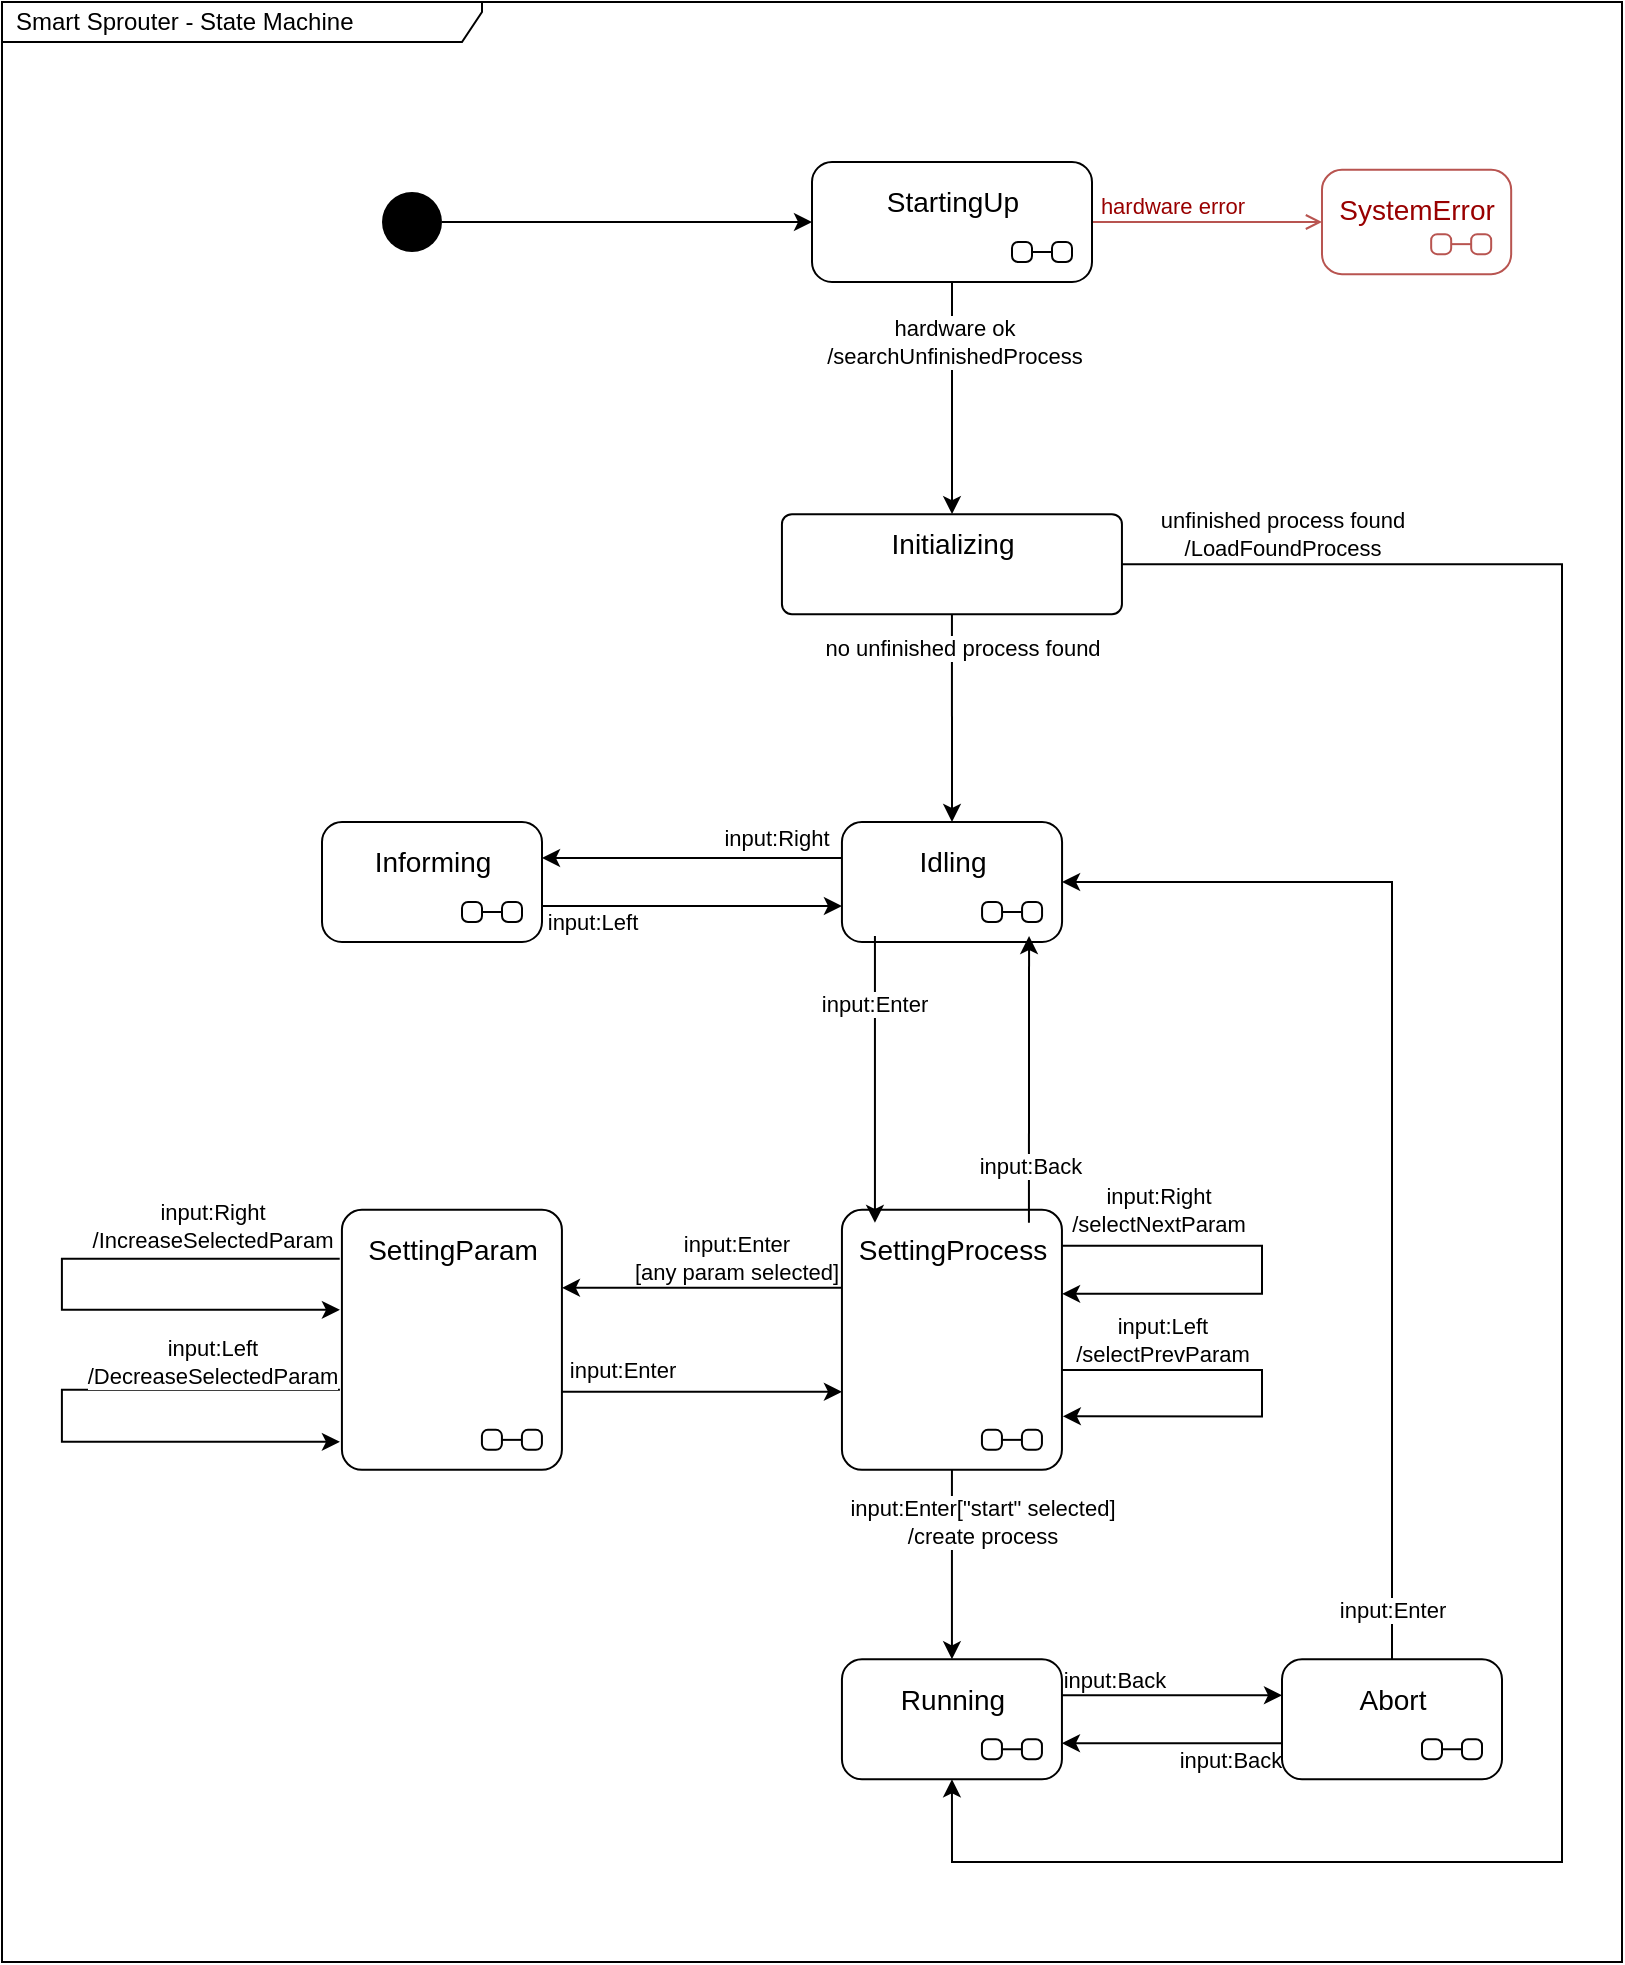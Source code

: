 <mxfile version="24.7.17" pages="14">
  <diagram name="SmartSprouter" id="hDEEQ5xtEGfPT3-RZj9g">
    <mxGraphModel dx="1488" dy="873" grid="1" gridSize="10" guides="1" tooltips="1" connect="1" arrows="1" fold="1" page="1" pageScale="1" pageWidth="850" pageHeight="1100" math="0" shadow="0">
      <root>
        <mxCell id="U9eNo2REIv2VFwj20mZj-0" />
        <mxCell id="U9eNo2REIv2VFwj20mZj-1" parent="U9eNo2REIv2VFwj20mZj-0" />
        <mxCell id="U9eNo2REIv2VFwj20mZj-2" value="Smart Sprouter - State Machine" style="shape=umlFrame;whiteSpace=wrap;html=1;width=240;height=20;boundedLbl=1;verticalAlign=middle;align=left;spacingLeft=5;fontColor=#000000;fillColor=default;" vertex="1" parent="U9eNo2REIv2VFwj20mZj-1">
          <mxGeometry x="20" y="20" width="810" height="980" as="geometry" />
        </mxCell>
        <mxCell id="U9eNo2REIv2VFwj20mZj-3" value="" style="edgeStyle=orthogonalEdgeStyle;rounded=0;orthogonalLoop=1;jettySize=auto;html=1;entryX=0;entryY=0.5;entryDx=0;entryDy=0;" edge="1" parent="U9eNo2REIv2VFwj20mZj-1" source="U9eNo2REIv2VFwj20mZj-4" target="U9eNo2REIv2VFwj20mZj-32">
          <mxGeometry relative="1" as="geometry">
            <mxPoint x="350" y="76.07" as="targetPoint" />
          </mxGeometry>
        </mxCell>
        <mxCell id="U9eNo2REIv2VFwj20mZj-4" value="" style="ellipse;fillColor=#000000;strokeColor=none;" vertex="1" parent="U9eNo2REIv2VFwj20mZj-1">
          <mxGeometry x="210.0" y="115" width="30" height="30" as="geometry" />
        </mxCell>
        <mxCell id="U9eNo2REIv2VFwj20mZj-6" style="edgeStyle=orthogonalEdgeStyle;rounded=0;orthogonalLoop=1;jettySize=auto;html=1;endArrow=open;endFill=0;fillColor=#f8cecc;strokeColor=#b85450;exitX=1;exitY=0.5;exitDx=0;exitDy=0;entryX=0;entryY=0.5;entryDx=0;entryDy=0;" edge="1" parent="U9eNo2REIv2VFwj20mZj-1" source="U9eNo2REIv2VFwj20mZj-32" target="U9eNo2REIv2VFwj20mZj-8">
          <mxGeometry relative="1" as="geometry">
            <Array as="points" />
            <mxPoint x="630" y="156.07" as="sourcePoint" />
            <mxPoint x="780" y="176.07" as="targetPoint" />
          </mxGeometry>
        </mxCell>
        <mxCell id="U9eNo2REIv2VFwj20mZj-7" value="hardware error" style="edgeLabel;html=1;align=center;verticalAlign=middle;resizable=0;points=[];fontColor=#990000;" vertex="1" connectable="0" parent="U9eNo2REIv2VFwj20mZj-6">
          <mxGeometry x="-0.896" y="1" relative="1" as="geometry">
            <mxPoint x="34" y="-7" as="offset" />
          </mxGeometry>
        </mxCell>
        <UserObject label="&lt;font style=&quot;font-size: 14px;&quot;&gt;SystemError&lt;/font&gt;" link="data:page/id,_jTvufelZweBmXb9jXtE" id="U9eNo2REIv2VFwj20mZj-8">
          <mxCell style="shape=umlState;rounded=1;verticalAlign=top;spacingTop=5;umlStateSymbol=collapseState;absoluteArcSize=1;arcSize=10;dashed=0;fontFamily=Helvetica;fontSize=12;align=center;strokeColor=#b85450;fillColor=none;html=1;fontColor=#990000;" vertex="1" parent="U9eNo2REIv2VFwj20mZj-1">
            <mxGeometry x="679.996" y="103.93" width="94.59" height="52.14" as="geometry" />
          </mxCell>
        </UserObject>
        <mxCell id="U9eNo2REIv2VFwj20mZj-11" style="edgeStyle=orthogonalEdgeStyle;rounded=0;orthogonalLoop=1;jettySize=auto;html=1;exitX=1;exitY=0.5;exitDx=0;exitDy=0;entryX=0.5;entryY=1;entryDx=0;entryDy=0;" edge="1" parent="U9eNo2REIv2VFwj20mZj-1" source="U9eNo2REIv2VFwj20mZj-12" target="MdzHkoHfcGQ2sn3y5eH_-16">
          <mxGeometry relative="1" as="geometry">
            <Array as="points">
              <mxPoint x="800" y="301" />
              <mxPoint x="800" y="950" />
              <mxPoint x="495" y="950" />
            </Array>
            <mxPoint x="579.97" y="533.07" as="sourcePoint" />
            <mxPoint x="1000" y="1208.07" as="targetPoint" />
          </mxGeometry>
        </mxCell>
        <mxCell id="MdzHkoHfcGQ2sn3y5eH_-27" style="edgeStyle=orthogonalEdgeStyle;rounded=0;orthogonalLoop=1;jettySize=auto;html=1;exitX=0.5;exitY=1;exitDx=0;exitDy=0;entryX=0.5;entryY=0;entryDx=0;entryDy=0;" edge="1" parent="U9eNo2REIv2VFwj20mZj-1" source="U9eNo2REIv2VFwj20mZj-12" target="U9eNo2REIv2VFwj20mZj-14">
          <mxGeometry relative="1" as="geometry" />
        </mxCell>
        <mxCell id="MdzHkoHfcGQ2sn3y5eH_-28" value="no unfinished process found" style="edgeLabel;html=1;align=center;verticalAlign=middle;resizable=0;points=[];" vertex="1" connectable="0" parent="MdzHkoHfcGQ2sn3y5eH_-27">
          <mxGeometry x="-0.674" y="1" relative="1" as="geometry">
            <mxPoint x="4" as="offset" />
          </mxGeometry>
        </mxCell>
        <mxCell id="U9eNo2REIv2VFwj20mZj-12" value="&lt;font style=&quot;font-size: 14px;&quot;&gt;Initializing&lt;/font&gt;" style="html=1;align=center;verticalAlign=top;rounded=1;absoluteArcSize=1;arcSize=10;fontFamily=Helvetica;fontSize=12;fontColor=default;strokeColor=default;fillColor=default;" vertex="1" parent="U9eNo2REIv2VFwj20mZj-1">
          <mxGeometry x="409.97" y="276.07" width="170" height="50" as="geometry" />
        </mxCell>
        <mxCell id="U9eNo2REIv2VFwj20mZj-13" style="edgeStyle=orthogonalEdgeStyle;rounded=0;orthogonalLoop=1;jettySize=auto;html=1;exitX=0;exitY=0.3;exitDx=0;exitDy=0;entryX=1;entryY=0.3;entryDx=0;entryDy=0;" edge="1" parent="U9eNo2REIv2VFwj20mZj-1" source="U9eNo2REIv2VFwj20mZj-14" target="U9eNo2REIv2VFwj20mZj-22">
          <mxGeometry relative="1" as="geometry">
            <mxPoint x="830" y="430.0" as="targetPoint" />
          </mxGeometry>
        </mxCell>
        <UserObject label="&lt;font style=&quot;font-size: 14px;&quot;&gt;Idling&lt;/font&gt;" link="data:page/id,QI7EUJDXqZn1OK4-iWmv" id="U9eNo2REIv2VFwj20mZj-14">
          <mxCell style="shape=umlState;rounded=1;verticalAlign=top;spacingTop=5;umlStateSymbol=collapseState;absoluteArcSize=1;arcSize=10;dashed=0;fontFamily=Helvetica;fontSize=12;fontColor=default;align=center;strokeColor=default;fillColor=default;html=1;" vertex="1" parent="U9eNo2REIv2VFwj20mZj-1">
            <mxGeometry x="439.97" y="430.0" width="110.06" height="60" as="geometry" />
          </mxCell>
        </UserObject>
        <mxCell id="U9eNo2REIv2VFwj20mZj-18" style="edgeStyle=orthogonalEdgeStyle;rounded=0;orthogonalLoop=1;jettySize=auto;html=1;entryX=0;entryY=0.7;entryDx=0;entryDy=0;exitX=1;exitY=0.7;exitDx=0;exitDy=0;" edge="1" parent="U9eNo2REIv2VFwj20mZj-1" source="U9eNo2REIv2VFwj20mZj-22" target="U9eNo2REIv2VFwj20mZj-14">
          <mxGeometry relative="1" as="geometry">
            <mxPoint x="770" y="520" as="sourcePoint" />
          </mxGeometry>
        </mxCell>
        <mxCell id="U9eNo2REIv2VFwj20mZj-19" value="input:Left" style="edgeLabel;html=1;align=center;verticalAlign=middle;resizable=0;points=[];" vertex="1" connectable="0" parent="U9eNo2REIv2VFwj20mZj-18">
          <mxGeometry x="0.389" y="-2" relative="1" as="geometry">
            <mxPoint x="-79" y="6" as="offset" />
          </mxGeometry>
        </mxCell>
        <UserObject label="&lt;span style=&quot;font-size: 14px;&quot;&gt;Informing&lt;/span&gt;" link="data:page/id,gkB5p-lJI1Ho-PFD50TE" id="U9eNo2REIv2VFwj20mZj-22">
          <mxCell style="shape=umlState;rounded=1;verticalAlign=top;spacingTop=5;umlStateSymbol=collapseState;absoluteArcSize=1;arcSize=10;dashed=0;fontFamily=Helvetica;fontSize=12;fontColor=default;align=center;strokeColor=default;fillColor=default;html=1;" vertex="1" parent="U9eNo2REIv2VFwj20mZj-1">
            <mxGeometry x="180.0" y="430.0" width="110" height="60" as="geometry" />
          </mxCell>
        </UserObject>
        <mxCell id="U9eNo2REIv2VFwj20mZj-23" value="input:Right" style="edgeLabel;html=1;align=center;verticalAlign=middle;resizable=0;points=[];fontColor=#000000;" vertex="1" connectable="0" parent="U9eNo2REIv2VFwj20mZj-1">
          <mxGeometry x="409.996" y="436.998" as="geometry">
            <mxPoint x="-3" y="1" as="offset" />
          </mxGeometry>
        </mxCell>
        <mxCell id="U9eNo2REIv2VFwj20mZj-29" value="unfinished process found &lt;br&gt;/LoadFoundProcess" style="edgeLabel;html=1;align=center;verticalAlign=middle;resizable=0;points=[];" vertex="1" connectable="0" parent="U9eNo2REIv2VFwj20mZj-1">
          <mxGeometry x="660.005" y="286.068" as="geometry" />
        </mxCell>
        <mxCell id="MdzHkoHfcGQ2sn3y5eH_-31" value="" style="edgeStyle=orthogonalEdgeStyle;rounded=0;orthogonalLoop=1;jettySize=auto;html=1;" edge="1" parent="U9eNo2REIv2VFwj20mZj-1" source="U9eNo2REIv2VFwj20mZj-32" target="U9eNo2REIv2VFwj20mZj-12">
          <mxGeometry relative="1" as="geometry" />
        </mxCell>
        <mxCell id="MdzHkoHfcGQ2sn3y5eH_-32" value="hardware ok &lt;br&gt;/searchUnfinishedProcess" style="edgeLabel;html=1;align=center;verticalAlign=middle;resizable=0;points=[];" vertex="1" connectable="0" parent="MdzHkoHfcGQ2sn3y5eH_-31">
          <mxGeometry x="-0.493" y="1" relative="1" as="geometry">
            <mxPoint as="offset" />
          </mxGeometry>
        </mxCell>
        <UserObject label="&lt;span style=&quot;font-size: 14px;&quot;&gt;StartingUp&lt;/span&gt;" link="data:page/id,HuPK9h1Ta_5vS5yq8Nfy" id="U9eNo2REIv2VFwj20mZj-32">
          <mxCell style="shape=umlState;rounded=1;verticalAlign=top;spacingTop=5;umlStateSymbol=collapseState;absoluteArcSize=1;arcSize=10;dashed=0;fontFamily=Helvetica;fontSize=12;fontColor=default;align=center;strokeColor=default;fillColor=default;html=1;" vertex="1" parent="U9eNo2REIv2VFwj20mZj-1">
            <mxGeometry x="425" y="100" width="140" height="60" as="geometry" />
          </mxCell>
        </UserObject>
        <mxCell id="MdzHkoHfcGQ2sn3y5eH_-12" style="edgeStyle=orthogonalEdgeStyle;rounded=0;orthogonalLoop=1;jettySize=auto;html=1;exitX=1;exitY=0.616;exitDx=0;exitDy=0;exitPerimeter=0;entryX=1.004;entryY=0.794;entryDx=0;entryDy=0;entryPerimeter=0;" edge="1" parent="U9eNo2REIv2VFwj20mZj-1" source="MdzHkoHfcGQ2sn3y5eH_-3" target="MdzHkoHfcGQ2sn3y5eH_-3">
          <mxGeometry relative="1" as="geometry">
            <mxPoint x="410" y="693.93" as="targetPoint" />
            <mxPoint x="600" y="723.93" as="sourcePoint" />
            <Array as="points">
              <mxPoint x="650" y="703.93" />
              <mxPoint x="650" y="726.93" />
            </Array>
          </mxGeometry>
        </mxCell>
        <mxCell id="MdzHkoHfcGQ2sn3y5eH_-14" value="input:Left &lt;br&gt;/selectPrevParam" style="edgeLabel;html=1;align=center;verticalAlign=middle;resizable=0;points=[];" vertex="1" connectable="0" parent="MdzHkoHfcGQ2sn3y5eH_-12">
          <mxGeometry x="-0.365" y="1" relative="1" as="geometry">
            <mxPoint x="-21" y="-14" as="offset" />
          </mxGeometry>
        </mxCell>
        <mxCell id="IYJ0MXfqv5EqJzjw4DDh-1" style="edgeStyle=orthogonalEdgeStyle;rounded=0;orthogonalLoop=1;jettySize=auto;html=1;exitX=0;exitY=0.3;exitDx=0;exitDy=0;entryX=1;entryY=0.3;entryDx=0;entryDy=0;" edge="1" parent="U9eNo2REIv2VFwj20mZj-1" source="MdzHkoHfcGQ2sn3y5eH_-3" target="IYJ0MXfqv5EqJzjw4DDh-0">
          <mxGeometry relative="1" as="geometry" />
        </mxCell>
        <mxCell id="IYJ0MXfqv5EqJzjw4DDh-3" value="input:Enter&lt;br&gt;[any param selected]" style="edgeLabel;html=1;align=center;verticalAlign=middle;resizable=0;points=[];" vertex="1" connectable="0" parent="IYJ0MXfqv5EqJzjw4DDh-1">
          <mxGeometry x="0.396" y="-2" relative="1" as="geometry">
            <mxPoint x="44" y="-13" as="offset" />
          </mxGeometry>
        </mxCell>
        <UserObject label="&lt;span style=&quot;font-size: 14px;&quot;&gt;SettingProcess&lt;/span&gt;" link="data:page/id,u5ZRDdJ29QsrEfkCz90A" id="MdzHkoHfcGQ2sn3y5eH_-3">
          <mxCell style="shape=umlState;rounded=1;verticalAlign=top;spacingTop=5;umlStateSymbol=collapseState;absoluteArcSize=1;arcSize=10;dashed=0;fontFamily=Helvetica;fontSize=12;fontColor=default;align=center;strokeColor=default;fillColor=default;html=1;" vertex="1" parent="U9eNo2REIv2VFwj20mZj-1">
            <mxGeometry x="439.97" y="623.93" width="110" height="130" as="geometry" />
          </mxCell>
        </UserObject>
        <mxCell id="MdzHkoHfcGQ2sn3y5eH_-8" style="edgeStyle=orthogonalEdgeStyle;rounded=0;orthogonalLoop=1;jettySize=auto;html=1;exitX=0.15;exitY=0.95;exitDx=0;exitDy=0;exitPerimeter=0;entryX=0.15;entryY=0.05;entryDx=0;entryDy=0;entryPerimeter=0;" edge="1" parent="U9eNo2REIv2VFwj20mZj-1" source="U9eNo2REIv2VFwj20mZj-14" target="MdzHkoHfcGQ2sn3y5eH_-3">
          <mxGeometry relative="1" as="geometry" />
        </mxCell>
        <mxCell id="MdzHkoHfcGQ2sn3y5eH_-10" value="input:Enter" style="edgeLabel;html=1;align=center;verticalAlign=middle;resizable=0;points=[];" vertex="1" connectable="0" parent="MdzHkoHfcGQ2sn3y5eH_-8">
          <mxGeometry x="-0.527" y="-1" relative="1" as="geometry">
            <mxPoint as="offset" />
          </mxGeometry>
        </mxCell>
        <mxCell id="MdzHkoHfcGQ2sn3y5eH_-9" style="edgeStyle=orthogonalEdgeStyle;rounded=0;orthogonalLoop=1;jettySize=auto;html=1;exitX=0.85;exitY=0.05;exitDx=0;exitDy=0;exitPerimeter=0;entryX=0.85;entryY=0.95;entryDx=0;entryDy=0;entryPerimeter=0;" edge="1" parent="U9eNo2REIv2VFwj20mZj-1" source="MdzHkoHfcGQ2sn3y5eH_-3" target="U9eNo2REIv2VFwj20mZj-14">
          <mxGeometry relative="1" as="geometry" />
        </mxCell>
        <mxCell id="MdzHkoHfcGQ2sn3y5eH_-11" value="input:Back" style="edgeLabel;html=1;align=center;verticalAlign=middle;resizable=0;points=[];" vertex="1" connectable="0" parent="MdzHkoHfcGQ2sn3y5eH_-9">
          <mxGeometry x="-0.68" relative="1" as="geometry">
            <mxPoint y="-6" as="offset" />
          </mxGeometry>
        </mxCell>
        <mxCell id="MdzHkoHfcGQ2sn3y5eH_-13" style="edgeStyle=orthogonalEdgeStyle;rounded=0;orthogonalLoop=1;jettySize=auto;html=1;exitX=1;exitY=0.3;exitDx=0;exitDy=0;entryX=1;entryY=0.7;entryDx=0;entryDy=0;" edge="1" parent="U9eNo2REIv2VFwj20mZj-1">
          <mxGeometry relative="1" as="geometry">
            <mxPoint x="550.03" y="641.93" as="sourcePoint" />
            <mxPoint x="550.03" y="665.93" as="targetPoint" />
            <Array as="points">
              <mxPoint x="650" y="641.93" />
              <mxPoint x="650" y="665.93" />
            </Array>
          </mxGeometry>
        </mxCell>
        <mxCell id="MdzHkoHfcGQ2sn3y5eH_-15" value="input:Right &lt;br&gt;/selectNextParam" style="edgeLabel;html=1;align=center;verticalAlign=middle;resizable=0;points=[];" vertex="1" connectable="0" parent="MdzHkoHfcGQ2sn3y5eH_-13">
          <mxGeometry x="-0.612" y="-2" relative="1" as="geometry">
            <mxPoint x="4" y="-20" as="offset" />
          </mxGeometry>
        </mxCell>
        <mxCell id="MdzHkoHfcGQ2sn3y5eH_-21" style="edgeStyle=orthogonalEdgeStyle;rounded=0;orthogonalLoop=1;jettySize=auto;html=1;exitX=1;exitY=0.3;exitDx=0;exitDy=0;entryX=0;entryY=0.3;entryDx=0;entryDy=0;" edge="1" parent="U9eNo2REIv2VFwj20mZj-1" source="MdzHkoHfcGQ2sn3y5eH_-16" target="MdzHkoHfcGQ2sn3y5eH_-20">
          <mxGeometry relative="1" as="geometry" />
        </mxCell>
        <mxCell id="MdzHkoHfcGQ2sn3y5eH_-24" value="input:Back" style="edgeLabel;html=1;align=center;verticalAlign=middle;resizable=0;points=[];" vertex="1" connectable="0" parent="MdzHkoHfcGQ2sn3y5eH_-21">
          <mxGeometry x="-0.711" y="1" relative="1" as="geometry">
            <mxPoint x="10" y="-7" as="offset" />
          </mxGeometry>
        </mxCell>
        <UserObject label="&lt;span style=&quot;font-size: 14px;&quot;&gt;Running&lt;/span&gt;" link="data:page/id,u5ZRDdJ29QsrEfkCz90A" id="MdzHkoHfcGQ2sn3y5eH_-16">
          <mxCell style="shape=umlState;rounded=1;verticalAlign=top;spacingTop=5;umlStateSymbol=collapseState;absoluteArcSize=1;arcSize=10;dashed=0;fontFamily=Helvetica;fontSize=12;fontColor=default;align=center;strokeColor=default;fillColor=default;html=1;" vertex="1" parent="U9eNo2REIv2VFwj20mZj-1">
            <mxGeometry x="439.97" y="848.63" width="110" height="60" as="geometry" />
          </mxCell>
        </UserObject>
        <mxCell id="MdzHkoHfcGQ2sn3y5eH_-17" style="edgeStyle=orthogonalEdgeStyle;rounded=0;orthogonalLoop=1;jettySize=auto;html=1;exitX=0.5;exitY=1;exitDx=0;exitDy=0;entryX=0.5;entryY=0;entryDx=0;entryDy=0;" edge="1" parent="U9eNo2REIv2VFwj20mZj-1" source="MdzHkoHfcGQ2sn3y5eH_-3" target="MdzHkoHfcGQ2sn3y5eH_-16">
          <mxGeometry relative="1" as="geometry" />
        </mxCell>
        <mxCell id="MdzHkoHfcGQ2sn3y5eH_-18" value="input:Enter[&quot;start&quot; selected]&lt;br&gt;/create process" style="edgeLabel;html=1;align=center;verticalAlign=middle;resizable=0;points=[];" vertex="1" connectable="0" parent="MdzHkoHfcGQ2sn3y5eH_-17">
          <mxGeometry x="-0.245" relative="1" as="geometry">
            <mxPoint x="15" y="-10" as="offset" />
          </mxGeometry>
        </mxCell>
        <mxCell id="MdzHkoHfcGQ2sn3y5eH_-22" style="edgeStyle=orthogonalEdgeStyle;rounded=0;orthogonalLoop=1;jettySize=auto;html=1;exitX=0;exitY=0.7;exitDx=0;exitDy=0;entryX=1;entryY=0.7;entryDx=0;entryDy=0;" edge="1" parent="U9eNo2REIv2VFwj20mZj-1" source="MdzHkoHfcGQ2sn3y5eH_-20" target="MdzHkoHfcGQ2sn3y5eH_-16">
          <mxGeometry relative="1" as="geometry" />
        </mxCell>
        <mxCell id="MdzHkoHfcGQ2sn3y5eH_-25" value="input:Back" style="edgeLabel;html=1;align=center;verticalAlign=middle;resizable=0;points=[];" vertex="1" connectable="0" parent="MdzHkoHfcGQ2sn3y5eH_-22">
          <mxGeometry x="-0.763" y="1" relative="1" as="geometry">
            <mxPoint x="-13" y="7" as="offset" />
          </mxGeometry>
        </mxCell>
        <mxCell id="MdzHkoHfcGQ2sn3y5eH_-23" style="edgeStyle=orthogonalEdgeStyle;rounded=0;orthogonalLoop=1;jettySize=auto;html=1;exitX=0.5;exitY=0;exitDx=0;exitDy=0;entryX=1;entryY=0.5;entryDx=0;entryDy=0;" edge="1" parent="U9eNo2REIv2VFwj20mZj-1" source="MdzHkoHfcGQ2sn3y5eH_-20" target="U9eNo2REIv2VFwj20mZj-14">
          <mxGeometry relative="1" as="geometry" />
        </mxCell>
        <mxCell id="MdzHkoHfcGQ2sn3y5eH_-26" value="input:Enter" style="edgeLabel;html=1;align=center;verticalAlign=middle;resizable=0;points=[];" vertex="1" connectable="0" parent="MdzHkoHfcGQ2sn3y5eH_-23">
          <mxGeometry x="-0.897" y="3" relative="1" as="geometry">
            <mxPoint x="3" y="4" as="offset" />
          </mxGeometry>
        </mxCell>
        <UserObject label="&lt;span style=&quot;font-size: 14px;&quot;&gt;Abort&lt;/span&gt;" link="data:page/id,u5ZRDdJ29QsrEfkCz90A" id="MdzHkoHfcGQ2sn3y5eH_-20">
          <mxCell style="shape=umlState;rounded=1;verticalAlign=top;spacingTop=5;umlStateSymbol=collapseState;absoluteArcSize=1;arcSize=10;dashed=0;fontFamily=Helvetica;fontSize=12;fontColor=default;align=center;strokeColor=default;fillColor=default;html=1;" vertex="1" parent="U9eNo2REIv2VFwj20mZj-1">
            <mxGeometry x="660" y="848.63" width="110" height="60" as="geometry" />
          </mxCell>
        </UserObject>
        <mxCell id="IYJ0MXfqv5EqJzjw4DDh-2" style="edgeStyle=orthogonalEdgeStyle;rounded=0;orthogonalLoop=1;jettySize=auto;html=1;exitX=1;exitY=0.7;exitDx=0;exitDy=0;entryX=0;entryY=0.7;entryDx=0;entryDy=0;" edge="1" parent="U9eNo2REIv2VFwj20mZj-1" source="IYJ0MXfqv5EqJzjw4DDh-0" target="MdzHkoHfcGQ2sn3y5eH_-3">
          <mxGeometry relative="1" as="geometry" />
        </mxCell>
        <mxCell id="IYJ0MXfqv5EqJzjw4DDh-4" value="input:Enter" style="edgeLabel;html=1;align=center;verticalAlign=middle;resizable=0;points=[];" vertex="1" connectable="0" parent="IYJ0MXfqv5EqJzjw4DDh-2">
          <mxGeometry x="-0.701" relative="1" as="geometry">
            <mxPoint x="9" y="-11" as="offset" />
          </mxGeometry>
        </mxCell>
        <mxCell id="IYJ0MXfqv5EqJzjw4DDh-5" style="edgeStyle=orthogonalEdgeStyle;rounded=0;orthogonalLoop=1;jettySize=auto;html=1;exitX=-0.01;exitY=0.188;exitDx=0;exitDy=0;exitPerimeter=0;" edge="1" parent="U9eNo2REIv2VFwj20mZj-1" source="IYJ0MXfqv5EqJzjw4DDh-0">
          <mxGeometry relative="1" as="geometry">
            <mxPoint x="188.96" y="673.93" as="targetPoint" />
            <Array as="points">
              <mxPoint x="49.96" y="647.93" />
              <mxPoint x="49.96" y="673.93" />
            </Array>
          </mxGeometry>
        </mxCell>
        <mxCell id="IYJ0MXfqv5EqJzjw4DDh-7" value="input:Right&lt;br&gt;/IncreaseSelectedParam" style="edgeLabel;html=1;align=center;verticalAlign=middle;resizable=0;points=[];" vertex="1" connectable="0" parent="IYJ0MXfqv5EqJzjw4DDh-5">
          <mxGeometry x="-0.4" relative="1" as="geometry">
            <mxPoint x="27" y="-17" as="offset" />
          </mxGeometry>
        </mxCell>
        <UserObject label="&lt;span style=&quot;font-size: 14px;&quot;&gt;SettingParam&lt;/span&gt;" link="data:page/id,Cx4U9CRynPyjxAi1pBJz" id="IYJ0MXfqv5EqJzjw4DDh-0">
          <mxCell style="shape=umlState;rounded=1;verticalAlign=top;spacingTop=5;umlStateSymbol=collapseState;absoluteArcSize=1;arcSize=10;dashed=0;fontFamily=Helvetica;fontSize=12;fontColor=default;align=center;strokeColor=default;fillColor=default;html=1;" vertex="1" parent="U9eNo2REIv2VFwj20mZj-1">
            <mxGeometry x="189.96" y="623.93" width="110" height="130" as="geometry" />
          </mxCell>
        </UserObject>
        <mxCell id="IYJ0MXfqv5EqJzjw4DDh-6" style="edgeStyle=orthogonalEdgeStyle;rounded=0;orthogonalLoop=1;jettySize=auto;html=1;exitX=-0.01;exitY=0.188;exitDx=0;exitDy=0;exitPerimeter=0;" edge="1" parent="U9eNo2REIv2VFwj20mZj-1">
          <mxGeometry relative="1" as="geometry">
            <mxPoint x="188.96" y="739.93" as="targetPoint" />
            <mxPoint x="188.96" y="713.93" as="sourcePoint" />
            <Array as="points">
              <mxPoint x="49.96" y="713.93" />
              <mxPoint x="49.96" y="739.93" />
            </Array>
          </mxGeometry>
        </mxCell>
        <mxCell id="IYJ0MXfqv5EqJzjw4DDh-8" value="input:Left&lt;br&gt;/DecreaseSelectedParam" style="edgeLabel;html=1;align=center;verticalAlign=middle;resizable=0;points=[];" vertex="1" connectable="0" parent="IYJ0MXfqv5EqJzjw4DDh-6">
          <mxGeometry x="-0.564" relative="1" as="geometry">
            <mxPoint x="2" y="-14" as="offset" />
          </mxGeometry>
        </mxCell>
      </root>
    </mxGraphModel>
  </diagram>
  <diagram name="StartingUp" id="HuPK9h1Ta_5vS5yq8Nfy">
    <mxGraphModel dx="1488" dy="873" grid="1" gridSize="10" guides="1" tooltips="1" connect="1" arrows="1" fold="1" page="1" pageScale="1" pageWidth="850" pageHeight="1100" math="0" shadow="0">
      <root>
        <mxCell id="2mLhLROGuDDsU3emq0NF-0" />
        <mxCell id="2mLhLROGuDDsU3emq0NF-1" parent="2mLhLROGuDDsU3emq0NF-0" />
        <mxCell id="2mLhLROGuDDsU3emq0NF-21" value="Smart Sprouter -&amp;nbsp;&lt;span style=&quot;font-size: 14px; text-align: center; text-wrap: nowrap;&quot;&gt;StartingUp&amp;nbsp;&lt;/span&gt;- State Machine" style="shape=umlFrame;whiteSpace=wrap;html=1;width=350;height=20;boundedLbl=1;verticalAlign=middle;align=left;spacingLeft=5;fontColor=#000000;fillColor=default;" parent="2mLhLROGuDDsU3emq0NF-1" vertex="1">
          <mxGeometry x="40" y="37.5" width="770" height="630" as="geometry" />
        </mxCell>
        <mxCell id="FZAdERI-aS279I1FYKt2-6" value="" style="edgeStyle=orthogonalEdgeStyle;rounded=0;orthogonalLoop=1;jettySize=auto;html=1;" parent="2mLhLROGuDDsU3emq0NF-1" source="ND4rXbcfF4eaCdvjJ-xp-0" target="FZAdERI-aS279I1FYKt2-5" edge="1">
          <mxGeometry relative="1" as="geometry" />
        </mxCell>
        <mxCell id="BHKw3m10rxeuLki6_z9t-0" value="Display functional" style="edgeLabel;html=1;align=center;verticalAlign=middle;resizable=0;points=[];" parent="FZAdERI-aS279I1FYKt2-6" vertex="1" connectable="0">
          <mxGeometry x="-0.505" y="-2" relative="1" as="geometry">
            <mxPoint x="47" as="offset" />
          </mxGeometry>
        </mxCell>
        <mxCell id="ND4rXbcfF4eaCdvjJ-xp-0" value="&lt;font style=&quot;font-size: 14px;&quot;&gt;Initializing Display&lt;/font&gt;&lt;div&gt;do /init and test&lt;/div&gt;" style="html=1;align=center;verticalAlign=top;rounded=1;absoluteArcSize=1;arcSize=10;fontFamily=Helvetica;fontSize=12;fontColor=default;strokeColor=default;fillColor=default;" parent="2mLhLROGuDDsU3emq0NF-1" vertex="1">
          <mxGeometry x="270" y="112.5" width="170" height="45" as="geometry" />
        </mxCell>
        <mxCell id="FZAdERI-aS279I1FYKt2-4" style="edgeStyle=orthogonalEdgeStyle;rounded=0;orthogonalLoop=1;jettySize=auto;html=1;exitX=1;exitY=0.5;exitDx=0;exitDy=0;" parent="2mLhLROGuDDsU3emq0NF-1" source="FZAdERI-aS279I1FYKt2-0" target="ND4rXbcfF4eaCdvjJ-xp-0" edge="1">
          <mxGeometry relative="1" as="geometry" />
        </mxCell>
        <mxCell id="FZAdERI-aS279I1FYKt2-0" value="" style="ellipse;fillColor=#000000;strokeColor=none;" parent="2mLhLROGuDDsU3emq0NF-1" vertex="1">
          <mxGeometry x="120" y="120" width="30" height="30" as="geometry" />
        </mxCell>
        <mxCell id="FZAdERI-aS279I1FYKt2-8" value="" style="edgeStyle=orthogonalEdgeStyle;rounded=0;orthogonalLoop=1;jettySize=auto;html=1;" parent="2mLhLROGuDDsU3emq0NF-1" source="FZAdERI-aS279I1FYKt2-5" target="FZAdERI-aS279I1FYKt2-7" edge="1">
          <mxGeometry relative="1" as="geometry" />
        </mxCell>
        <mxCell id="BHKw3m10rxeuLki6_z9t-1" value="Sensors functional" style="edgeLabel;html=1;align=center;verticalAlign=middle;resizable=0;points=[];" parent="FZAdERI-aS279I1FYKt2-8" vertex="1" connectable="0">
          <mxGeometry x="-0.5" relative="1" as="geometry">
            <mxPoint x="55" as="offset" />
          </mxGeometry>
        </mxCell>
        <mxCell id="FZAdERI-aS279I1FYKt2-5" value="&lt;font style=&quot;font-size: 14px;&quot;&gt;Initializing Humidity/Temp Sensors&lt;/font&gt;&lt;div&gt;&lt;div&gt;do /init and test&lt;/div&gt;&lt;/div&gt;" style="html=1;align=center;verticalAlign=top;rounded=1;absoluteArcSize=1;arcSize=10;fontFamily=Helvetica;fontSize=12;fontColor=default;strokeColor=default;fillColor=default;" parent="2mLhLROGuDDsU3emq0NF-1" vertex="1">
          <mxGeometry x="245" y="220" width="220" height="45" as="geometry" />
        </mxCell>
        <mxCell id="FZAdERI-aS279I1FYKt2-10" value="" style="edgeStyle=orthogonalEdgeStyle;rounded=0;orthogonalLoop=1;jettySize=auto;html=1;" parent="2mLhLROGuDDsU3emq0NF-1" source="FZAdERI-aS279I1FYKt2-7" target="FZAdERI-aS279I1FYKt2-9" edge="1">
          <mxGeometry relative="1" as="geometry" />
        </mxCell>
        <mxCell id="BHKw3m10rxeuLki6_z9t-2" value="" style="edgeStyle=orthogonalEdgeStyle;rounded=0;orthogonalLoop=1;jettySize=auto;html=1;" parent="2mLhLROGuDDsU3emq0NF-1" source="FZAdERI-aS279I1FYKt2-7" target="FZAdERI-aS279I1FYKt2-9" edge="1">
          <mxGeometry relative="1" as="geometry" />
        </mxCell>
        <mxCell id="BHKw3m10rxeuLki6_z9t-3" value="Humidifiers functional" style="edgeLabel;html=1;align=center;verticalAlign=middle;resizable=0;points=[];" parent="BHKw3m10rxeuLki6_z9t-2" vertex="1" connectable="0">
          <mxGeometry x="-0.532" y="2" relative="1" as="geometry">
            <mxPoint x="53" as="offset" />
          </mxGeometry>
        </mxCell>
        <mxCell id="FZAdERI-aS279I1FYKt2-7" value="&lt;font style=&quot;font-size: 14px;&quot;&gt;Initializing Humidifiers&lt;/font&gt;&lt;div&gt;&lt;div&gt;do /init and test&lt;/div&gt;&lt;/div&gt;" style="html=1;align=center;verticalAlign=top;rounded=1;absoluteArcSize=1;arcSize=10;fontFamily=Helvetica;fontSize=12;fontColor=default;strokeColor=default;fillColor=default;" parent="2mLhLROGuDDsU3emq0NF-1" vertex="1">
          <mxGeometry x="277.5" y="330" width="155" height="45" as="geometry" />
        </mxCell>
        <mxCell id="yQI0y8dSMR8zBikhS_G9-1" value="" style="edgeStyle=orthogonalEdgeStyle;rounded=0;orthogonalLoop=1;jettySize=auto;html=1;" parent="2mLhLROGuDDsU3emq0NF-1" source="FZAdERI-aS279I1FYKt2-9" target="yQI0y8dSMR8zBikhS_G9-0" edge="1">
          <mxGeometry relative="1" as="geometry" />
        </mxCell>
        <mxCell id="BHKw3m10rxeuLki6_z9t-5" value="pumps functional&lt;br&gt;/Trans:Initializing" style="edgeLabel;html=1;align=center;verticalAlign=middle;resizable=0;points=[];" parent="yQI0y8dSMR8zBikhS_G9-1" vertex="1" connectable="0">
          <mxGeometry x="-0.764" relative="1" as="geometry">
            <mxPoint x="45" y="5" as="offset" />
          </mxGeometry>
        </mxCell>
        <mxCell id="FZAdERI-aS279I1FYKt2-9" value="&lt;font style=&quot;font-size: 14px;&quot;&gt;Initializing air/water pumps&lt;/font&gt;&lt;div&gt;&lt;div&gt;do /init and test&lt;/div&gt;&lt;/div&gt;" style="html=1;align=center;verticalAlign=top;rounded=1;absoluteArcSize=1;arcSize=10;fontFamily=Helvetica;fontSize=12;fontColor=default;strokeColor=default;fillColor=default;" parent="2mLhLROGuDDsU3emq0NF-1" vertex="1">
          <mxGeometry x="262.5" y="440" width="185" height="45" as="geometry" />
        </mxCell>
        <UserObject label="" link="data:page/id,EZjYjFrGr3VQ2C8jx9l8" id="yQI0y8dSMR8zBikhS_G9-0">
          <mxCell style="ellipse;html=1;shape=endState;fillColor=#000000;strokeColor=#000000;" parent="2mLhLROGuDDsU3emq0NF-1" vertex="1">
            <mxGeometry x="340" y="570" width="30" height="30" as="geometry" />
          </mxCell>
        </UserObject>
        <mxCell id="o8HEJnIurXWx8IkFsa9c-0" style="edgeStyle=orthogonalEdgeStyle;rounded=0;orthogonalLoop=1;jettySize=auto;html=1;endArrow=open;endFill=0;fillColor=#f8cecc;strokeColor=#b85450;entryX=0.5;entryY=0;entryDx=0;entryDy=0;" parent="2mLhLROGuDDsU3emq0NF-1" source="ND4rXbcfF4eaCdvjJ-xp-0" target="D57xonXpf7TEyHNs26lA-0" edge="1">
          <mxGeometry relative="1" as="geometry">
            <Array as="points" />
            <mxPoint x="500" y="134.5" as="sourcePoint" />
            <mxPoint x="698" y="134.5" as="targetPoint" />
          </mxGeometry>
        </mxCell>
        <mxCell id="o8HEJnIurXWx8IkFsa9c-1" value="Display error" style="edgeLabel;html=1;align=center;verticalAlign=middle;resizable=0;points=[];fontColor=#990000;" parent="o8HEJnIurXWx8IkFsa9c-0" vertex="1" connectable="0">
          <mxGeometry x="-0.896" y="1" relative="1" as="geometry">
            <mxPoint x="18" y="-7" as="offset" />
          </mxGeometry>
        </mxCell>
        <mxCell id="F8r4Di2tLJQDexLEjnQI-0" style="edgeStyle=orthogonalEdgeStyle;rounded=0;orthogonalLoop=1;jettySize=auto;html=1;endArrow=open;endFill=0;fillColor=#f8cecc;strokeColor=#b85450;entryX=0.5;entryY=0;entryDx=0;entryDy=0;exitX=1;exitY=0.5;exitDx=0;exitDy=0;" parent="2mLhLROGuDDsU3emq0NF-1" source="FZAdERI-aS279I1FYKt2-5" target="D57xonXpf7TEyHNs26lA-0" edge="1">
          <mxGeometry relative="1" as="geometry">
            <Array as="points" />
            <mxPoint x="490" y="242.5" as="sourcePoint" />
            <mxPoint x="748" y="242" as="targetPoint" />
          </mxGeometry>
        </mxCell>
        <mxCell id="F8r4Di2tLJQDexLEjnQI-1" value="Sensors error" style="edgeLabel;html=1;align=center;verticalAlign=middle;resizable=0;points=[];fontColor=#990000;" parent="F8r4Di2tLJQDexLEjnQI-0" vertex="1" connectable="0">
          <mxGeometry x="-0.896" y="1" relative="1" as="geometry">
            <mxPoint x="30" y="-11" as="offset" />
          </mxGeometry>
        </mxCell>
        <mxCell id="F8r4Di2tLJQDexLEjnQI-3" style="edgeStyle=orthogonalEdgeStyle;rounded=0;orthogonalLoop=1;jettySize=auto;html=1;endArrow=open;endFill=0;fillColor=#f8cecc;strokeColor=#b85450;entryX=0.5;entryY=0;entryDx=0;entryDy=0;exitX=1;exitY=0.5;exitDx=0;exitDy=0;" parent="2mLhLROGuDDsU3emq0NF-1" source="FZAdERI-aS279I1FYKt2-7" target="D57xonXpf7TEyHNs26lA-0" edge="1">
          <mxGeometry relative="1" as="geometry">
            <Array as="points" />
            <mxPoint x="460" y="352.76" as="sourcePoint" />
            <mxPoint x="743" y="351.76" as="targetPoint" />
          </mxGeometry>
        </mxCell>
        <mxCell id="F8r4Di2tLJQDexLEjnQI-4" value="Humidifiers error" style="edgeLabel;html=1;align=center;verticalAlign=middle;resizable=0;points=[];fontColor=#990000;" parent="F8r4Di2tLJQDexLEjnQI-3" vertex="1" connectable="0">
          <mxGeometry x="-0.896" y="1" relative="1" as="geometry">
            <mxPoint x="47" y="-11" as="offset" />
          </mxGeometry>
        </mxCell>
        <mxCell id="F8r4Di2tLJQDexLEjnQI-5" style="edgeStyle=orthogonalEdgeStyle;rounded=0;orthogonalLoop=1;jettySize=auto;html=1;endArrow=open;endFill=0;fillColor=#f8cecc;strokeColor=#b85450;exitX=1;exitY=0.5;exitDx=0;exitDy=0;entryX=0.5;entryY=0;entryDx=0;entryDy=0;" parent="2mLhLROGuDDsU3emq0NF-1" source="FZAdERI-aS279I1FYKt2-9" target="D57xonXpf7TEyHNs26lA-0" edge="1">
          <mxGeometry relative="1" as="geometry">
            <Array as="points" />
            <mxPoint x="450" y="465.2" as="sourcePoint" />
            <mxPoint x="530" y="463" as="targetPoint" />
          </mxGeometry>
        </mxCell>
        <mxCell id="F8r4Di2tLJQDexLEjnQI-6" value="pumps error" style="edgeLabel;html=1;align=center;verticalAlign=middle;resizable=0;points=[];fontColor=#990000;" parent="F8r4Di2tLJQDexLEjnQI-5" vertex="1" connectable="0">
          <mxGeometry x="-0.896" y="1" relative="1" as="geometry">
            <mxPoint x="39" y="-11" as="offset" />
          </mxGeometry>
        </mxCell>
        <mxCell id="D57xonXpf7TEyHNs26lA-0" value="" style="ellipse;fillColor=default;strokeColor=#b85450;" parent="2mLhLROGuDDsU3emq0NF-1" vertex="1">
          <mxGeometry x="600" y="571.071" width="31.132" height="27.857" as="geometry" />
        </mxCell>
        <mxCell id="ipsuuNOGRAzDjvo4NBdi-0" style="edgeStyle=orthogonalEdgeStyle;rounded=0;orthogonalLoop=1;jettySize=auto;html=1;endArrow=open;endFill=0;fillColor=#f8cecc;strokeColor=#b85450;exitX=1;exitY=0.5;exitDx=0;exitDy=0;entryX=0;entryY=0.5;entryDx=0;entryDy=0;" parent="2mLhLROGuDDsU3emq0NF-1" source="D57xonXpf7TEyHNs26lA-0" target="P5caWtHD8RGYm-tlikpr-0" edge="1">
          <mxGeometry relative="1" as="geometry">
            <Array as="points" />
            <mxPoint x="660" y="598.93" as="sourcePoint" />
            <mxPoint x="720" y="585" as="targetPoint" />
          </mxGeometry>
        </mxCell>
        <mxCell id="ipsuuNOGRAzDjvo4NBdi-1" value="hardware error &lt;br&gt;/Trans:SystemError" style="edgeLabel;html=1;align=center;verticalAlign=middle;resizable=0;points=[];fontColor=#990000;" parent="ipsuuNOGRAzDjvo4NBdi-0" vertex="1" connectable="0">
          <mxGeometry x="-0.896" y="1" relative="1" as="geometry">
            <mxPoint x="52" y="-14" as="offset" />
          </mxGeometry>
        </mxCell>
        <mxCell id="P5caWtHD8RGYm-tlikpr-0" value="" style="shape=sumEllipse;perimeter=ellipsePerimeter;html=1;backgroundOutline=1;fillColor=#ffe6cc;strokeColor=#d79b00;" parent="2mLhLROGuDDsU3emq0NF-1" vertex="1">
          <mxGeometry x="760" y="570" width="30" height="30" as="geometry" />
        </mxCell>
      </root>
    </mxGraphModel>
  </diagram>
  <diagram id="_jTvufelZweBmXb9jXtE" name="SystemError">
    <mxGraphModel dx="1562" dy="917" grid="1" gridSize="10" guides="1" tooltips="1" connect="1" arrows="1" fold="1" page="1" pageScale="1" pageWidth="850" pageHeight="1100" math="0" shadow="0">
      <root>
        <mxCell id="0" />
        <mxCell id="1" parent="0" />
        <mxCell id="fuUkR6jFKF_bvwlk4Jc8-20" value="Smart Sprouter - System Error - State Machine" style="shape=umlFrame;whiteSpace=wrap;html=1;width=350;height=20;boundedLbl=1;verticalAlign=middle;align=left;spacingLeft=5;fontColor=#000000;fillColor=default;" parent="1" vertex="1">
          <mxGeometry x="40" y="40" width="1080" height="430" as="geometry" />
        </mxCell>
      </root>
    </mxGraphModel>
  </diagram>
  <diagram name="Idling" id="QI7EUJDXqZn1OK4-iWmv">
    <mxGraphModel dx="1562" dy="3117" grid="1" gridSize="10" guides="1" tooltips="1" connect="1" arrows="1" fold="1" page="1" pageScale="1" pageWidth="850" pageHeight="1100" math="0" shadow="0">
      <root>
        <mxCell id="vVWpMip1MZBDJPCsPv5t-0" />
        <mxCell id="vVWpMip1MZBDJPCsPv5t-1" parent="vVWpMip1MZBDJPCsPv5t-0" />
        <mxCell id="OzWNBFXgNN1t5MLk4Xlx-0" value="Smart Sprouter -&amp;nbsp;&lt;span style=&quot;font-size: 14px; text-align: center; text-wrap: nowrap;&quot;&gt;Idling&amp;nbsp;&lt;/span&gt;- State Machine" style="shape=umlFrame;whiteSpace=wrap;html=1;width=350;height=20;boundedLbl=1;verticalAlign=middle;align=left;spacingLeft=5;fontColor=#000000;fillColor=default;" vertex="1" parent="vVWpMip1MZBDJPCsPv5t-1">
          <mxGeometry x="40" y="-2160" width="1150" height="590" as="geometry" />
        </mxCell>
        <mxCell id="S7Cu8Mf6TnFTkkatlHOf-6" style="edgeStyle=orthogonalEdgeStyle;rounded=0;orthogonalLoop=1;jettySize=auto;html=1;exitX=0.25;exitY=1;exitDx=0;exitDy=0;entryX=0;entryY=0.5;entryDx=0;entryDy=0;" edge="1" parent="vVWpMip1MZBDJPCsPv5t-1" source="DiS2GYKnnIA7p6GQtjPu-0" target="S7Cu8Mf6TnFTkkatlHOf-1">
          <mxGeometry relative="1" as="geometry">
            <Array as="points">
              <mxPoint x="445" y="-1655" />
            </Array>
          </mxGeometry>
        </mxCell>
        <mxCell id="CHn-5qFmVtGcl9CVVVe1-0" value="input:Right&lt;br&gt;/Trans:Informing" style="edgeLabel;html=1;align=center;verticalAlign=middle;resizable=0;points=[];" vertex="1" connectable="0" parent="S7Cu8Mf6TnFTkkatlHOf-6">
          <mxGeometry x="-0.717" y="-2" relative="1" as="geometry">
            <mxPoint x="52" y="-10" as="offset" />
          </mxGeometry>
        </mxCell>
        <mxCell id="S7Cu8Mf6TnFTkkatlHOf-7" style="edgeStyle=orthogonalEdgeStyle;rounded=0;orthogonalLoop=1;jettySize=auto;html=1;exitX=0.5;exitY=1;exitDx=0;exitDy=0;entryX=0;entryY=0.5;entryDx=0;entryDy=0;" edge="1" parent="vVWpMip1MZBDJPCsPv5t-1" source="DiS2GYKnnIA7p6GQtjPu-0" target="S7Cu8Mf6TnFTkkatlHOf-2">
          <mxGeometry relative="1" as="geometry" />
        </mxCell>
        <mxCell id="CHn-5qFmVtGcl9CVVVe1-1" value="input:Enter&lt;br&gt;/Trans:SettingProcess" style="edgeLabel;html=1;align=center;verticalAlign=middle;resizable=0;points=[];" vertex="1" connectable="0" parent="S7Cu8Mf6TnFTkkatlHOf-7">
          <mxGeometry x="-0.735" y="-2" relative="1" as="geometry">
            <mxPoint x="62" y="-11" as="offset" />
          </mxGeometry>
        </mxCell>
        <mxCell id="DiS2GYKnnIA7p6GQtjPu-0" value="Idling" style="html=1;align=center;verticalAlign=top;rounded=1;absoluteArcSize=1;arcSize=10;dashed=0;fillColor=none;" vertex="1" parent="vVWpMip1MZBDJPCsPv5t-1">
          <mxGeometry x="215" y="-2050" width="920" height="240" as="geometry" />
        </mxCell>
        <mxCell id="i6JYwceaJ_jQjxm_QoAy-6" style="edgeStyle=orthogonalEdgeStyle;rounded=0;orthogonalLoop=1;jettySize=auto;html=1;exitX=1;exitY=0.5;exitDx=0;exitDy=0;entryX=0;entryY=0.5;entryDx=0;entryDy=0;" edge="1" parent="vVWpMip1MZBDJPCsPv5t-1" source="i6JYwceaJ_jQjxm_QoAy-1" target="i6JYwceaJ_jQjxm_QoAy-5">
          <mxGeometry relative="1" as="geometry" />
        </mxCell>
        <mxCell id="i6JYwceaJ_jQjxm_QoAy-7" value="/UpdateIdlePageValueLabels&lt;br&gt;/Display(IdlePage)" style="edgeLabel;html=1;align=center;verticalAlign=middle;resizable=0;points=[];" vertex="1" connectable="0" parent="i6JYwceaJ_jQjxm_QoAy-6">
          <mxGeometry x="-0.233" y="1" relative="1" as="geometry">
            <mxPoint x="18" y="21" as="offset" />
          </mxGeometry>
        </mxCell>
        <mxCell id="i6JYwceaJ_jQjxm_QoAy-1" value="&lt;div&gt;&lt;span style=&quot;font-size: 14px;&quot;&gt;ReadingSensors&lt;/span&gt;&lt;/div&gt;" style="html=1;align=center;verticalAlign=top;rounded=1;absoluteArcSize=1;arcSize=10;fontFamily=Helvetica;fontSize=12;fontColor=default;strokeColor=default;fillColor=default;" vertex="1" parent="vVWpMip1MZBDJPCsPv5t-1">
          <mxGeometry x="620" y="-1930" width="160" height="40" as="geometry" />
        </mxCell>
        <mxCell id="i6JYwceaJ_jQjxm_QoAy-3" style="edgeStyle=orthogonalEdgeStyle;rounded=0;orthogonalLoop=1;jettySize=auto;html=1;exitX=1;exitY=0.5;exitDx=0;exitDy=0;entryX=0;entryY=0.5;entryDx=0;entryDy=0;" edge="1" parent="vVWpMip1MZBDJPCsPv5t-1" source="i6JYwceaJ_jQjxm_QoAy-2" target="i6JYwceaJ_jQjxm_QoAy-1">
          <mxGeometry relative="1" as="geometry" />
        </mxCell>
        <mxCell id="i6JYwceaJ_jQjxm_QoAy-4" value="refresh duration elapsed&lt;br&gt;/ReadSensors" style="edgeLabel;html=1;align=center;verticalAlign=middle;resizable=0;points=[];" vertex="1" connectable="0" parent="i6JYwceaJ_jQjxm_QoAy-3">
          <mxGeometry x="-0.661" y="1" relative="1" as="geometry">
            <mxPoint x="40" y="21" as="offset" />
          </mxGeometry>
        </mxCell>
        <mxCell id="i6JYwceaJ_jQjxm_QoAy-2" value="&lt;span style=&quot;font-size: 14px;&quot;&gt;RefreshSleeping&lt;/span&gt;" style="html=1;align=center;verticalAlign=top;rounded=1;absoluteArcSize=1;arcSize=10;fontFamily=Helvetica;fontSize=12;fontColor=default;strokeColor=default;fillColor=default;" vertex="1" parent="vVWpMip1MZBDJPCsPv5t-1">
          <mxGeometry x="340" y="-1930" width="160" height="40" as="geometry" />
        </mxCell>
        <mxCell id="i6JYwceaJ_jQjxm_QoAy-8" style="edgeStyle=orthogonalEdgeStyle;rounded=0;orthogonalLoop=1;jettySize=auto;html=1;exitX=0.5;exitY=0;exitDx=0;exitDy=0;entryX=0.5;entryY=0;entryDx=0;entryDy=0;" edge="1" parent="vVWpMip1MZBDJPCsPv5t-1" source="i6JYwceaJ_jQjxm_QoAy-5" target="i6JYwceaJ_jQjxm_QoAy-2">
          <mxGeometry relative="1" as="geometry">
            <Array as="points">
              <mxPoint x="1020" y="-1970" />
              <mxPoint x="420" y="-1970" />
            </Array>
          </mxGeometry>
        </mxCell>
        <mxCell id="i6JYwceaJ_jQjxm_QoAy-9" value="/SleepForRefreshDuration" style="edgeLabel;html=1;align=center;verticalAlign=middle;resizable=0;points=[];" vertex="1" connectable="0" parent="i6JYwceaJ_jQjxm_QoAy-8">
          <mxGeometry x="-0.583" relative="1" as="geometry">
            <mxPoint x="32" y="-10" as="offset" />
          </mxGeometry>
        </mxCell>
        <mxCell id="i6JYwceaJ_jQjxm_QoAy-5" value="&lt;div&gt;&lt;span style=&quot;font-size: 14px;&quot;&gt;RefreshingDisplay&lt;/span&gt;&lt;/div&gt;" style="html=1;align=center;verticalAlign=top;rounded=1;absoluteArcSize=1;arcSize=10;fontFamily=Helvetica;fontSize=12;fontColor=default;strokeColor=default;fillColor=default;" vertex="1" parent="vVWpMip1MZBDJPCsPv5t-1">
          <mxGeometry x="940" y="-1930" width="160" height="40" as="geometry" />
        </mxCell>
        <mxCell id="i6JYwceaJ_jQjxm_QoAy-11" style="edgeStyle=orthogonalEdgeStyle;rounded=0;orthogonalLoop=1;jettySize=auto;html=1;exitX=1;exitY=0.5;exitDx=0;exitDy=0;entryX=0;entryY=0.5;entryDx=0;entryDy=0;" edge="1" parent="vVWpMip1MZBDJPCsPv5t-1" source="i6JYwceaJ_jQjxm_QoAy-10" target="i6JYwceaJ_jQjxm_QoAy-2">
          <mxGeometry relative="1" as="geometry" />
        </mxCell>
        <mxCell id="i6JYwceaJ_jQjxm_QoAy-10" value="" style="ellipse;fillColor=#000000;strokeColor=none;" vertex="1" parent="vVWpMip1MZBDJPCsPv5t-1">
          <mxGeometry x="235" y="-1925" width="30" height="30" as="geometry" />
        </mxCell>
        <mxCell id="S7Cu8Mf6TnFTkkatlHOf-0" style="edgeStyle=orthogonalEdgeStyle;rounded=0;orthogonalLoop=1;jettySize=auto;html=1;exitX=1;exitY=0.5;exitDx=0;exitDy=0;entryX=0;entryY=0.5;entryDx=0;entryDy=0;" edge="1" parent="vVWpMip1MZBDJPCsPv5t-1" source="QgvRohSOOXlXWIvAWni2-0" target="DiS2GYKnnIA7p6GQtjPu-0">
          <mxGeometry relative="1" as="geometry" />
        </mxCell>
        <mxCell id="QgvRohSOOXlXWIvAWni2-0" value="" style="ellipse;fillColor=#000000;strokeColor=none;" vertex="1" parent="vVWpMip1MZBDJPCsPv5t-1">
          <mxGeometry x="85" y="-1945" width="30" height="30" as="geometry" />
        </mxCell>
        <mxCell id="S7Cu8Mf6TnFTkkatlHOf-1" value="" style="ellipse;html=1;shape=endState;fillColor=#000000;strokeColor=#000000;" vertex="1" parent="vVWpMip1MZBDJPCsPv5t-1">
          <mxGeometry x="575" y="-1670" width="30" height="30" as="geometry" />
        </mxCell>
        <mxCell id="S7Cu8Mf6TnFTkkatlHOf-2" value="" style="ellipse;html=1;shape=endState;fillColor=#000000;strokeColor=#000000;" vertex="1" parent="vVWpMip1MZBDJPCsPv5t-1">
          <mxGeometry x="835" y="-1670" width="30" height="30" as="geometry" />
        </mxCell>
      </root>
    </mxGraphModel>
  </diagram>
  <diagram name="Informing" id="gkB5p-lJI1Ho-PFD50TE">
    <mxGraphModel dx="1358" dy="4097" grid="1" gridSize="10" guides="1" tooltips="1" connect="1" arrows="1" fold="1" page="1" pageScale="1" pageWidth="850" pageHeight="1100" math="0" shadow="0">
      <root>
        <mxCell id="qHeusrpd8XTAjq42QrKj-0" />
        <mxCell id="qHeusrpd8XTAjq42QrKj-1" parent="qHeusrpd8XTAjq42QrKj-0" />
        <mxCell id="qHeusrpd8XTAjq42QrKj-2" value="Smart Sprouter -&amp;nbsp;&lt;span style=&quot;font-size: 14px; text-align: center; text-wrap: nowrap;&quot;&gt;Informing&amp;nbsp;&lt;/span&gt;- State Machine" style="shape=umlFrame;whiteSpace=wrap;html=1;width=350;height=20;boundedLbl=1;verticalAlign=middle;align=left;spacingLeft=5;fontColor=#000000;fillColor=default;" vertex="1" parent="qHeusrpd8XTAjq42QrKj-1">
          <mxGeometry x="40" y="-3260" width="780" height="430" as="geometry" />
        </mxCell>
        <mxCell id="qHeusrpd8XTAjq42QrKj-5" style="edgeStyle=orthogonalEdgeStyle;rounded=0;orthogonalLoop=1;jettySize=auto;html=1;exitX=0.5;exitY=1;exitDx=0;exitDy=0;entryX=0;entryY=0.5;entryDx=0;entryDy=0;" edge="1" parent="qHeusrpd8XTAjq42QrKj-1" source="qHeusrpd8XTAjq42QrKj-7" target="qHeusrpd8XTAjq42QrKj-22">
          <mxGeometry relative="1" as="geometry" />
        </mxCell>
        <mxCell id="qHeusrpd8XTAjq42QrKj-6" value="input:Left&lt;br&gt;/Trans:Idling" style="edgeLabel;html=1;align=center;verticalAlign=middle;resizable=0;points=[];" vertex="1" connectable="0" parent="qHeusrpd8XTAjq42QrKj-5">
          <mxGeometry x="-0.735" y="-2" relative="1" as="geometry">
            <mxPoint x="35" y="2" as="offset" />
          </mxGeometry>
        </mxCell>
        <mxCell id="qHeusrpd8XTAjq42QrKj-7" value="Informing" style="html=1;align=center;verticalAlign=top;rounded=1;absoluteArcSize=1;arcSize=10;dashed=0;fillColor=none;" vertex="1" parent="qHeusrpd8XTAjq42QrKj-1">
          <mxGeometry x="150" y="-3210" width="635" height="240" as="geometry" />
        </mxCell>
        <mxCell id="qHeusrpd8XTAjq42QrKj-11" style="edgeStyle=orthogonalEdgeStyle;rounded=0;orthogonalLoop=1;jettySize=auto;html=1;exitX=1;exitY=0.5;exitDx=0;exitDy=0;entryX=0;entryY=0.5;entryDx=0;entryDy=0;" edge="1" parent="qHeusrpd8XTAjq42QrKj-1" source="qHeusrpd8XTAjq42QrKj-13" target="qHeusrpd8XTAjq42QrKj-16">
          <mxGeometry relative="1" as="geometry">
            <mxPoint x="535" y="-3070" as="targetPoint" />
          </mxGeometry>
        </mxCell>
        <mxCell id="qHeusrpd8XTAjq42QrKj-12" value="refresh duration elapsed&lt;br&gt;/UpdateInformingPageValueLabels&lt;br&gt;/Display(InformingPage)" style="edgeLabel;html=1;align=center;verticalAlign=middle;resizable=0;points=[];" vertex="1" connectable="0" parent="qHeusrpd8XTAjq42QrKj-11">
          <mxGeometry x="-0.661" y="1" relative="1" as="geometry">
            <mxPoint x="60" y="31" as="offset" />
          </mxGeometry>
        </mxCell>
        <mxCell id="qHeusrpd8XTAjq42QrKj-13" value="&lt;span style=&quot;font-size: 14px;&quot;&gt;RefreshSleeping&lt;/span&gt;" style="html=1;align=center;verticalAlign=top;rounded=1;absoluteArcSize=1;arcSize=10;fontFamily=Helvetica;fontSize=12;fontColor=default;strokeColor=default;fillColor=default;" vertex="1" parent="qHeusrpd8XTAjq42QrKj-1">
          <mxGeometry x="275" y="-3090" width="160" height="40" as="geometry" />
        </mxCell>
        <mxCell id="qHeusrpd8XTAjq42QrKj-14" style="edgeStyle=orthogonalEdgeStyle;rounded=0;orthogonalLoop=1;jettySize=auto;html=1;exitX=0.5;exitY=0;exitDx=0;exitDy=0;entryX=0.5;entryY=0;entryDx=0;entryDy=0;" edge="1" parent="qHeusrpd8XTAjq42QrKj-1" source="qHeusrpd8XTAjq42QrKj-16" target="qHeusrpd8XTAjq42QrKj-13">
          <mxGeometry relative="1" as="geometry">
            <Array as="points">
              <mxPoint x="690" y="-3130" />
              <mxPoint x="355" y="-3130" />
            </Array>
          </mxGeometry>
        </mxCell>
        <mxCell id="qHeusrpd8XTAjq42QrKj-15" value="/SleepForRefreshDuration" style="edgeLabel;html=1;align=center;verticalAlign=middle;resizable=0;points=[];" vertex="1" connectable="0" parent="qHeusrpd8XTAjq42QrKj-14">
          <mxGeometry x="-0.583" relative="1" as="geometry">
            <mxPoint x="-18" y="-10" as="offset" />
          </mxGeometry>
        </mxCell>
        <mxCell id="qHeusrpd8XTAjq42QrKj-16" value="&lt;div&gt;&lt;span style=&quot;font-size: 14px;&quot;&gt;RefreshingDisplay&lt;/span&gt;&lt;/div&gt;" style="html=1;align=center;verticalAlign=top;rounded=1;absoluteArcSize=1;arcSize=10;fontFamily=Helvetica;fontSize=12;fontColor=default;strokeColor=default;fillColor=default;" vertex="1" parent="qHeusrpd8XTAjq42QrKj-1">
          <mxGeometry x="610" y="-3090" width="160" height="40" as="geometry" />
        </mxCell>
        <mxCell id="qHeusrpd8XTAjq42QrKj-17" style="edgeStyle=orthogonalEdgeStyle;rounded=0;orthogonalLoop=1;jettySize=auto;html=1;exitX=1;exitY=0.5;exitDx=0;exitDy=0;entryX=0;entryY=0.5;entryDx=0;entryDy=0;" edge="1" parent="qHeusrpd8XTAjq42QrKj-1" source="qHeusrpd8XTAjq42QrKj-18" target="qHeusrpd8XTAjq42QrKj-13">
          <mxGeometry relative="1" as="geometry" />
        </mxCell>
        <mxCell id="qHeusrpd8XTAjq42QrKj-18" value="" style="ellipse;fillColor=#000000;strokeColor=none;" vertex="1" parent="qHeusrpd8XTAjq42QrKj-1">
          <mxGeometry x="170" y="-3085" width="30" height="30" as="geometry" />
        </mxCell>
        <mxCell id="qHeusrpd8XTAjq42QrKj-19" style="edgeStyle=orthogonalEdgeStyle;rounded=0;orthogonalLoop=1;jettySize=auto;html=1;exitX=1;exitY=0.5;exitDx=0;exitDy=0;entryX=0;entryY=0.5;entryDx=0;entryDy=0;" edge="1" parent="qHeusrpd8XTAjq42QrKj-1" source="qHeusrpd8XTAjq42QrKj-20" target="qHeusrpd8XTAjq42QrKj-7">
          <mxGeometry relative="1" as="geometry" />
        </mxCell>
        <mxCell id="qHeusrpd8XTAjq42QrKj-20" value="" style="ellipse;fillColor=#000000;strokeColor=none;" vertex="1" parent="qHeusrpd8XTAjq42QrKj-1">
          <mxGeometry x="65" y="-3105" width="30" height="30" as="geometry" />
        </mxCell>
        <mxCell id="qHeusrpd8XTAjq42QrKj-22" value="" style="ellipse;html=1;shape=endState;fillColor=#000000;strokeColor=#000000;" vertex="1" parent="qHeusrpd8XTAjq42QrKj-1">
          <mxGeometry x="580" y="-2890" width="30" height="30" as="geometry" />
        </mxCell>
      </root>
    </mxGraphModel>
  </diagram>
  <diagram name="SettingProcess" id="u5ZRDdJ29QsrEfkCz90A">
    <mxGraphModel dx="1077" dy="1732" grid="1" gridSize="10" guides="1" tooltips="1" connect="1" arrows="1" fold="1" page="1" pageScale="1" pageWidth="850" pageHeight="1100" math="0" shadow="0">
      <root>
        <mxCell id="FDhMUR8kO0MoIkU4QLGV-0" />
        <mxCell id="FDhMUR8kO0MoIkU4QLGV-1" parent="FDhMUR8kO0MoIkU4QLGV-0" />
        <mxCell id="FDhMUR8kO0MoIkU4QLGV-21" value="Smart Sprouter -&amp;nbsp;&lt;span style=&quot;font-size: 14px; text-align: center; text-wrap: nowrap;&quot;&gt;SettingProcess&amp;nbsp;&lt;/span&gt;- State Machine" style="shape=umlFrame;whiteSpace=wrap;html=1;width=350;height=20;boundedLbl=1;verticalAlign=middle;align=left;spacingLeft=5;fontColor=#000000;fillColor=default;" parent="FDhMUR8kO0MoIkU4QLGV-1" vertex="1">
          <mxGeometry x="45" y="-1060" width="715" height="510" as="geometry" />
        </mxCell>
        <mxCell id="bCez_44vhabWIUZidAdY-11" value="&lt;span style=&quot;&quot;&gt;&lt;font style=&quot;font-size: 14px;&quot;&gt;DisplayingSetupProcess&lt;/font&gt;&lt;br&gt;&lt;br&gt;do /Display(SetupProcess)&lt;br&gt;do /WaitRefreshElapsed&lt;/span&gt;" style="html=1;align=center;verticalAlign=top;rounded=1;absoluteArcSize=1;arcSize=10;fontFamily=Helvetica;fontSize=12;fontColor=default;strokeColor=default;fillColor=default;" vertex="1" parent="FDhMUR8kO0MoIkU4QLGV-1">
          <mxGeometry x="290" y="-890.04" width="160" height="160" as="geometry" />
        </mxCell>
        <mxCell id="bCez_44vhabWIUZidAdY-15" style="edgeStyle=orthogonalEdgeStyle;rounded=0;orthogonalLoop=1;jettySize=auto;html=1;exitX=1;exitY=0.5;exitDx=0;exitDy=0;entryX=0;entryY=0.5;entryDx=0;entryDy=0;" edge="1" parent="FDhMUR8kO0MoIkU4QLGV-1" source="bCez_44vhabWIUZidAdY-16" target="bCez_44vhabWIUZidAdY-11">
          <mxGeometry relative="1" as="geometry" />
        </mxCell>
        <mxCell id="bCez_44vhabWIUZidAdY-16" value="" style="ellipse;fillColor=#000000;strokeColor=none;" vertex="1" parent="FDhMUR8kO0MoIkU4QLGV-1">
          <mxGeometry x="120" y="-825.04" width="30" height="30" as="geometry" />
        </mxCell>
        <mxCell id="eZMm_oEJZQGh4K5Kx69q-8" style="edgeStyle=orthogonalEdgeStyle;rounded=0;orthogonalLoop=1;jettySize=auto;html=1;exitX=1;exitY=0.25;exitDx=0;exitDy=0;entryX=0;entryY=0.5;entryDx=0;entryDy=0;" edge="1" parent="FDhMUR8kO0MoIkU4QLGV-1" target="eZMm_oEJZQGh4K5Kx69q-10" source="bCez_44vhabWIUZidAdY-11">
          <mxGeometry relative="1" as="geometry">
            <mxPoint x="405" y="-730.04" as="sourcePoint" />
            <mxPoint x="600" y="-850.04" as="targetPoint" />
            <Array as="points">
              <mxPoint x="630" y="-850.04" />
            </Array>
          </mxGeometry>
        </mxCell>
        <mxCell id="eZMm_oEJZQGh4K5Kx69q-9" value="input:Enter[&quot;start&quot; label selected]&lt;br&gt;/Trans:Running" style="edgeLabel;html=1;align=center;verticalAlign=middle;resizable=0;points=[];" vertex="1" connectable="0" parent="eZMm_oEJZQGh4K5Kx69q-8">
          <mxGeometry x="-0.719" y="1" relative="1" as="geometry">
            <mxPoint x="64" y="-14" as="offset" />
          </mxGeometry>
        </mxCell>
        <mxCell id="eZMm_oEJZQGh4K5Kx69q-10" value="" style="ellipse;html=1;shape=endState;fillColor=#000000;strokeColor=#000000;" vertex="1" parent="FDhMUR8kO0MoIkU4QLGV-1">
          <mxGeometry x="635" y="-865.04" width="30" height="30" as="geometry" />
        </mxCell>
        <mxCell id="eZMm_oEJZQGh4K5Kx69q-11" style="edgeStyle=orthogonalEdgeStyle;rounded=0;orthogonalLoop=1;jettySize=auto;html=1;exitX=1;exitY=0.75;exitDx=0;exitDy=0;entryX=0;entryY=0.5;entryDx=0;entryDy=0;" edge="1" parent="FDhMUR8kO0MoIkU4QLGV-1" target="eZMm_oEJZQGh4K5Kx69q-13" source="bCez_44vhabWIUZidAdY-11">
          <mxGeometry relative="1" as="geometry">
            <mxPoint x="450" y="-770.04" as="sourcePoint" />
            <mxPoint x="600" y="-770.04" as="targetPoint" />
            <Array as="points" />
          </mxGeometry>
        </mxCell>
        <mxCell id="eZMm_oEJZQGh4K5Kx69q-12" value="input:Enter[any param selected]&lt;br&gt;/Trans:SettingParam" style="edgeLabel;html=1;align=center;verticalAlign=middle;resizable=0;points=[];" vertex="1" connectable="0" parent="eZMm_oEJZQGh4K5Kx69q-11">
          <mxGeometry x="-0.719" y="1" relative="1" as="geometry">
            <mxPoint x="64" y="-14" as="offset" />
          </mxGeometry>
        </mxCell>
        <mxCell id="eZMm_oEJZQGh4K5Kx69q-13" value="" style="ellipse;html=1;shape=endState;fillColor=#000000;strokeColor=#000000;" vertex="1" parent="FDhMUR8kO0MoIkU4QLGV-1">
          <mxGeometry x="635" y="-785.04" width="30" height="30" as="geometry" />
        </mxCell>
        <mxCell id="eZMm_oEJZQGh4K5Kx69q-14" style="edgeStyle=orthogonalEdgeStyle;rounded=0;orthogonalLoop=1;jettySize=auto;html=1;exitX=0.25;exitY=0;exitDx=0;exitDy=0;entryX=0.75;entryY=0;entryDx=0;entryDy=0;" edge="1" parent="FDhMUR8kO0MoIkU4QLGV-1" source="bCez_44vhabWIUZidAdY-11" target="bCez_44vhabWIUZidAdY-11">
          <mxGeometry relative="1" as="geometry">
            <Array as="points">
              <mxPoint x="330" y="-970" />
              <mxPoint x="410" y="-970" />
            </Array>
          </mxGeometry>
        </mxCell>
        <mxCell id="eZMm_oEJZQGh4K5Kx69q-16" value="input:Right&lt;br&gt;/SelectNextParam" style="edgeLabel;html=1;align=center;verticalAlign=middle;resizable=0;points=[];" vertex="1" connectable="0" parent="eZMm_oEJZQGh4K5Kx69q-14">
          <mxGeometry x="0.026" y="2" relative="1" as="geometry">
            <mxPoint y="-18" as="offset" />
          </mxGeometry>
        </mxCell>
        <mxCell id="eZMm_oEJZQGh4K5Kx69q-15" style="edgeStyle=orthogonalEdgeStyle;rounded=0;orthogonalLoop=1;jettySize=auto;html=1;exitX=0.75;exitY=1;exitDx=0;exitDy=0;entryX=0.25;entryY=1;entryDx=0;entryDy=0;" edge="1" parent="FDhMUR8kO0MoIkU4QLGV-1" source="bCez_44vhabWIUZidAdY-11" target="bCez_44vhabWIUZidAdY-11">
          <mxGeometry relative="1" as="geometry">
            <Array as="points">
              <mxPoint x="410" y="-650" />
              <mxPoint x="330" y="-650" />
            </Array>
          </mxGeometry>
        </mxCell>
        <mxCell id="eZMm_oEJZQGh4K5Kx69q-17" value="input:Left&lt;br&gt;/SelectPrevParam" style="edgeLabel;html=1;align=center;verticalAlign=middle;resizable=0;points=[];" vertex="1" connectable="0" parent="eZMm_oEJZQGh4K5Kx69q-15">
          <mxGeometry x="0.017" y="2" relative="1" as="geometry">
            <mxPoint x="2" y="18" as="offset" />
          </mxGeometry>
        </mxCell>
      </root>
    </mxGraphModel>
  </diagram>
  <diagram name="SettingParam" id="Cx4U9CRynPyjxAi1pBJz">
    <mxGraphModel dx="1077" dy="1732" grid="1" gridSize="10" guides="1" tooltips="1" connect="1" arrows="1" fold="1" page="1" pageScale="1" pageWidth="850" pageHeight="1100" math="0" shadow="0">
      <root>
        <mxCell id="_cN2Di3fVRMW2vj5c9wt-0" />
        <mxCell id="_cN2Di3fVRMW2vj5c9wt-1" parent="_cN2Di3fVRMW2vj5c9wt-0" />
        <mxCell id="N6GxRDlfJ_Re6EAcsIl3-0" value="&lt;span style=&quot;text-align: center; background-color: initial;&quot;&gt;Smart Sprouter -&amp;nbsp;&lt;/span&gt;&lt;span style=&quot;text-align: center; text-wrap: nowrap; background-color: initial; font-size: 14px;&quot;&gt;SettingParameter&amp;nbsp;&lt;/span&gt;&lt;span style=&quot;text-align: center; background-color: initial;&quot;&gt;- State Machine&lt;/span&gt;" style="shape=umlFrame;whiteSpace=wrap;html=1;width=350;height=20;boundedLbl=1;verticalAlign=middle;align=left;spacingLeft=5;fontColor=#000000;fillColor=default;" vertex="1" parent="_cN2Di3fVRMW2vj5c9wt-1">
          <mxGeometry x="30" y="-1070" width="560" height="440" as="geometry" />
        </mxCell>
        <mxCell id="N6GxRDlfJ_Re6EAcsIl3-1" value="&lt;span style=&quot;&quot;&gt;&lt;font style=&quot;font-size: 14px;&quot;&gt;DisplayingSetupParam&lt;/font&gt;&lt;br&gt;&lt;br&gt;do /Display(SetupPage)&lt;br&gt;do /WaitRefreshElapsed&lt;/span&gt;" style="html=1;align=center;verticalAlign=top;rounded=1;absoluteArcSize=1;arcSize=10;fontFamily=Helvetica;fontSize=12;fontColor=default;strokeColor=default;fillColor=default;" vertex="1" parent="_cN2Di3fVRMW2vj5c9wt-1">
          <mxGeometry x="215" y="-900.04" width="160" height="80.04" as="geometry" />
        </mxCell>
        <mxCell id="N6GxRDlfJ_Re6EAcsIl3-2" style="edgeStyle=orthogonalEdgeStyle;rounded=0;orthogonalLoop=1;jettySize=auto;html=1;exitX=1;exitY=0.5;exitDx=0;exitDy=0;entryX=0;entryY=0.5;entryDx=0;entryDy=0;" edge="1" parent="_cN2Di3fVRMW2vj5c9wt-1" source="N6GxRDlfJ_Re6EAcsIl3-3" target="N6GxRDlfJ_Re6EAcsIl3-1">
          <mxGeometry relative="1" as="geometry" />
        </mxCell>
        <mxCell id="N6GxRDlfJ_Re6EAcsIl3-3" value="" style="ellipse;fillColor=#000000;strokeColor=none;" vertex="1" parent="_cN2Di3fVRMW2vj5c9wt-1">
          <mxGeometry x="100" y="-875.02" width="30" height="30" as="geometry" />
        </mxCell>
        <mxCell id="N6GxRDlfJ_Re6EAcsIl3-4" style="edgeStyle=orthogonalEdgeStyle;rounded=0;orthogonalLoop=1;jettySize=auto;html=1;exitX=1;exitY=0.5;exitDx=0;exitDy=0;entryX=0;entryY=0.5;entryDx=0;entryDy=0;" edge="1" parent="_cN2Di3fVRMW2vj5c9wt-1" source="N6GxRDlfJ_Re6EAcsIl3-1" target="N6GxRDlfJ_Re6EAcsIl3-6">
          <mxGeometry relative="1" as="geometry">
            <mxPoint x="375" y="-890" as="sourcePoint" />
            <mxPoint x="520" y="-849.96" as="targetPoint" />
            <Array as="points" />
          </mxGeometry>
        </mxCell>
        <mxCell id="N6GxRDlfJ_Re6EAcsIl3-5" value="input:Enter&lt;br&gt;/Trans:SettingProcess" style="edgeLabel;html=1;align=center;verticalAlign=middle;resizable=0;points=[];" vertex="1" connectable="0" parent="N6GxRDlfJ_Re6EAcsIl3-4">
          <mxGeometry x="-0.719" y="1" relative="1" as="geometry">
            <mxPoint x="44" y="-14" as="offset" />
          </mxGeometry>
        </mxCell>
        <mxCell id="N6GxRDlfJ_Re6EAcsIl3-6" value="" style="ellipse;html=1;shape=endState;fillColor=#000000;strokeColor=#000000;" vertex="1" parent="_cN2Di3fVRMW2vj5c9wt-1">
          <mxGeometry x="520" y="-875.02" width="30" height="30" as="geometry" />
        </mxCell>
        <mxCell id="N6GxRDlfJ_Re6EAcsIl3-10" style="edgeStyle=orthogonalEdgeStyle;rounded=0;orthogonalLoop=1;jettySize=auto;html=1;exitX=0.25;exitY=0;exitDx=0;exitDy=0;entryX=0.75;entryY=0;entryDx=0;entryDy=0;" edge="1" parent="_cN2Di3fVRMW2vj5c9wt-1" source="N6GxRDlfJ_Re6EAcsIl3-1" target="N6GxRDlfJ_Re6EAcsIl3-1">
          <mxGeometry relative="1" as="geometry">
            <Array as="points">
              <mxPoint x="255" y="-980" />
              <mxPoint x="335" y="-980" />
            </Array>
          </mxGeometry>
        </mxCell>
        <mxCell id="N6GxRDlfJ_Re6EAcsIl3-11" value="input:Right&lt;br&gt;/IncSelectParamValue" style="edgeLabel;html=1;align=center;verticalAlign=middle;resizable=0;points=[];" vertex="1" connectable="0" parent="N6GxRDlfJ_Re6EAcsIl3-10">
          <mxGeometry x="0.026" y="2" relative="1" as="geometry">
            <mxPoint y="-18" as="offset" />
          </mxGeometry>
        </mxCell>
        <mxCell id="N6GxRDlfJ_Re6EAcsIl3-12" style="edgeStyle=orthogonalEdgeStyle;rounded=0;orthogonalLoop=1;jettySize=auto;html=1;exitX=0.75;exitY=1;exitDx=0;exitDy=0;entryX=0.25;entryY=1;entryDx=0;entryDy=0;" edge="1" parent="_cN2Di3fVRMW2vj5c9wt-1" source="N6GxRDlfJ_Re6EAcsIl3-1" target="N6GxRDlfJ_Re6EAcsIl3-1">
          <mxGeometry relative="1" as="geometry">
            <Array as="points">
              <mxPoint x="335" y="-740" />
              <mxPoint x="255" y="-740" />
            </Array>
          </mxGeometry>
        </mxCell>
        <mxCell id="N6GxRDlfJ_Re6EAcsIl3-13" value="input:Left&lt;br&gt;/DecSelectParamValue" style="edgeLabel;html=1;align=center;verticalAlign=middle;resizable=0;points=[];" vertex="1" connectable="0" parent="N6GxRDlfJ_Re6EAcsIl3-12">
          <mxGeometry x="0.017" y="2" relative="1" as="geometry">
            <mxPoint x="2" y="18" as="offset" />
          </mxGeometry>
        </mxCell>
      </root>
    </mxGraphModel>
  </diagram>
  <diagram name="Running" id="L3i76ElQJjdjCGGuyOkV">
    <mxGraphModel dx="1838" dy="3279" grid="1" gridSize="10" guides="1" tooltips="1" connect="1" arrows="1" fold="1" page="1" pageScale="1" pageWidth="850" pageHeight="1100" math="0" shadow="0">
      <root>
        <mxCell id="Tc-7AFv70PuoF69vyDZJ-0" />
        <mxCell id="Tc-7AFv70PuoF69vyDZJ-1" parent="Tc-7AFv70PuoF69vyDZJ-0" />
        <mxCell id="Tc-7AFv70PuoF69vyDZJ-21" value="Smart Sprouter - Running - State Machine" style="shape=umlFrame;whiteSpace=wrap;html=1;width=350;height=20;boundedLbl=1;verticalAlign=middle;align=left;spacingLeft=5;fontColor=#000000;fillColor=default;" parent="Tc-7AFv70PuoF69vyDZJ-1" vertex="1">
          <mxGeometry x="40" y="-2160" width="1610" height="490" as="geometry" />
        </mxCell>
        <mxCell id="Xkz6jPnYvyd2mZnNLVDg-1" style="edgeStyle=orthogonalEdgeStyle;rounded=0;orthogonalLoop=1;jettySize=auto;html=1;exitX=0.25;exitY=1;exitDx=0;exitDy=0;entryX=0;entryY=0.5;entryDx=0;entryDy=0;" edge="1" parent="Tc-7AFv70PuoF69vyDZJ-1" source="Xkz6jPnYvyd2mZnNLVDg-5" target="Xkz6jPnYvyd2mZnNLVDg-19">
          <mxGeometry relative="1" as="geometry">
            <Array as="points">
              <mxPoint x="499" y="-1720" />
              <mxPoint x="705" y="-1720" />
            </Array>
          </mxGeometry>
        </mxCell>
        <mxCell id="Xkz6jPnYvyd2mZnNLVDg-2" value="input:Back&lt;br&gt;/Trans:Abort" style="edgeLabel;html=1;align=center;verticalAlign=middle;resizable=0;points=[];" vertex="1" connectable="0" parent="Xkz6jPnYvyd2mZnNLVDg-1">
          <mxGeometry x="-0.717" y="-2" relative="1" as="geometry">
            <mxPoint x="38" y="-10" as="offset" />
          </mxGeometry>
        </mxCell>
        <mxCell id="Xkz6jPnYvyd2mZnNLVDg-5" value="Running" style="html=1;align=center;verticalAlign=top;rounded=1;absoluteArcSize=1;arcSize=10;dashed=0;fillColor=none;" vertex="1" parent="Tc-7AFv70PuoF69vyDZJ-1">
          <mxGeometry x="142.5" y="-2050" width="1467.5" height="240" as="geometry" />
        </mxCell>
        <mxCell id="Xkz6jPnYvyd2mZnNLVDg-6" style="edgeStyle=orthogonalEdgeStyle;rounded=0;orthogonalLoop=1;jettySize=auto;html=1;entryX=0;entryY=0.5;entryDx=0;entryDy=0;exitX=1;exitY=0.5;exitDx=0;exitDy=0;" edge="1" parent="Tc-7AFv70PuoF69vyDZJ-1" source="FhJJf6X5yNicjFzue8fC-1" target="Xkz6jPnYvyd2mZnNLVDg-14">
          <mxGeometry relative="1" as="geometry">
            <mxPoint x="1370" y="-1910" as="sourcePoint" />
          </mxGeometry>
        </mxCell>
        <mxCell id="Xkz6jPnYvyd2mZnNLVDg-7" value="/UpdateRunningPage&lt;br&gt;/Display(RunningPage)" style="edgeLabel;html=1;align=center;verticalAlign=middle;resizable=0;points=[];" vertex="1" connectable="0" parent="Xkz6jPnYvyd2mZnNLVDg-6">
          <mxGeometry x="-0.233" y="1" relative="1" as="geometry">
            <mxPoint x="18" y="21" as="offset" />
          </mxGeometry>
        </mxCell>
        <mxCell id="FhJJf6X5yNicjFzue8fC-2" style="edgeStyle=orthogonalEdgeStyle;rounded=0;orthogonalLoop=1;jettySize=auto;html=1;exitX=1;exitY=0.5;exitDx=0;exitDy=0;entryX=0;entryY=0.5;entryDx=0;entryDy=0;" edge="1" parent="Tc-7AFv70PuoF69vyDZJ-1" source="Xkz6jPnYvyd2mZnNLVDg-8" target="FhJJf6X5yNicjFzue8fC-0">
          <mxGeometry relative="1" as="geometry" />
        </mxCell>
        <mxCell id="FhJJf6X5yNicjFzue8fC-3" value="/CalculateDecision" style="edgeLabel;html=1;align=center;verticalAlign=middle;resizable=0;points=[];" vertex="1" connectable="0" parent="FhJJf6X5yNicjFzue8fC-2">
          <mxGeometry x="-0.21" relative="1" as="geometry">
            <mxPoint x="7" y="10" as="offset" />
          </mxGeometry>
        </mxCell>
        <mxCell id="Xkz6jPnYvyd2mZnNLVDg-8" value="&lt;div&gt;&lt;span style=&quot;font-size: 14px;&quot;&gt;ReadingSensors&lt;/span&gt;&lt;/div&gt;" style="html=1;align=center;verticalAlign=top;rounded=1;absoluteArcSize=1;arcSize=10;fontFamily=Helvetica;fontSize=12;fontColor=default;strokeColor=default;fillColor=default;" vertex="1" parent="Tc-7AFv70PuoF69vyDZJ-1">
          <mxGeometry x="530" y="-1930" width="160" height="40" as="geometry" />
        </mxCell>
        <mxCell id="Xkz6jPnYvyd2mZnNLVDg-9" style="edgeStyle=orthogonalEdgeStyle;rounded=0;orthogonalLoop=1;jettySize=auto;html=1;exitX=1;exitY=0.5;exitDx=0;exitDy=0;entryX=0;entryY=0.5;entryDx=0;entryDy=0;" edge="1" parent="Tc-7AFv70PuoF69vyDZJ-1" source="Xkz6jPnYvyd2mZnNLVDg-11" target="Xkz6jPnYvyd2mZnNLVDg-8">
          <mxGeometry relative="1" as="geometry" />
        </mxCell>
        <mxCell id="Xkz6jPnYvyd2mZnNLVDg-10" value="refresh duration elapsed&lt;br&gt;/ReadSensors" style="edgeLabel;html=1;align=center;verticalAlign=middle;resizable=0;points=[];" vertex="1" connectable="0" parent="Xkz6jPnYvyd2mZnNLVDg-9">
          <mxGeometry x="-0.661" y="1" relative="1" as="geometry">
            <mxPoint x="40" y="21" as="offset" />
          </mxGeometry>
        </mxCell>
        <mxCell id="Xkz6jPnYvyd2mZnNLVDg-11" value="&lt;span style=&quot;font-size: 14px;&quot;&gt;RefreshSleeping&lt;/span&gt;" style="html=1;align=center;verticalAlign=top;rounded=1;absoluteArcSize=1;arcSize=10;fontFamily=Helvetica;fontSize=12;fontColor=default;strokeColor=default;fillColor=default;" vertex="1" parent="Tc-7AFv70PuoF69vyDZJ-1">
          <mxGeometry x="250" y="-1930" width="160" height="40" as="geometry" />
        </mxCell>
        <mxCell id="Xkz6jPnYvyd2mZnNLVDg-12" style="edgeStyle=orthogonalEdgeStyle;rounded=0;orthogonalLoop=1;jettySize=auto;html=1;exitX=0.5;exitY=0;exitDx=0;exitDy=0;entryX=0.5;entryY=0;entryDx=0;entryDy=0;" edge="1" parent="Tc-7AFv70PuoF69vyDZJ-1" source="Xkz6jPnYvyd2mZnNLVDg-14" target="Xkz6jPnYvyd2mZnNLVDg-11">
          <mxGeometry relative="1" as="geometry">
            <Array as="points">
              <mxPoint x="1510" y="-1970" />
              <mxPoint x="330" y="-1970" />
            </Array>
          </mxGeometry>
        </mxCell>
        <mxCell id="Xkz6jPnYvyd2mZnNLVDg-13" value="/SleepForRefreshDuration" style="edgeLabel;html=1;align=center;verticalAlign=middle;resizable=0;points=[];" vertex="1" connectable="0" parent="Xkz6jPnYvyd2mZnNLVDg-12">
          <mxGeometry x="-0.583" relative="1" as="geometry">
            <mxPoint x="153" y="-10" as="offset" />
          </mxGeometry>
        </mxCell>
        <mxCell id="Xkz6jPnYvyd2mZnNLVDg-14" value="&lt;div&gt;&lt;span style=&quot;font-size: 14px;&quot;&gt;RefreshingDisplay&lt;/span&gt;&lt;/div&gt;" style="html=1;align=center;verticalAlign=top;rounded=1;absoluteArcSize=1;arcSize=10;fontFamily=Helvetica;fontSize=12;fontColor=default;strokeColor=default;fillColor=default;" vertex="1" parent="Tc-7AFv70PuoF69vyDZJ-1">
          <mxGeometry x="1430" y="-1930" width="160" height="40" as="geometry" />
        </mxCell>
        <mxCell id="Xkz6jPnYvyd2mZnNLVDg-15" style="edgeStyle=orthogonalEdgeStyle;rounded=0;orthogonalLoop=1;jettySize=auto;html=1;exitX=1;exitY=0.5;exitDx=0;exitDy=0;entryX=0;entryY=0.5;entryDx=0;entryDy=0;" edge="1" parent="Tc-7AFv70PuoF69vyDZJ-1" source="Xkz6jPnYvyd2mZnNLVDg-16" target="Xkz6jPnYvyd2mZnNLVDg-11">
          <mxGeometry relative="1" as="geometry" />
        </mxCell>
        <mxCell id="Xkz6jPnYvyd2mZnNLVDg-16" value="" style="ellipse;fillColor=#000000;strokeColor=none;" vertex="1" parent="Tc-7AFv70PuoF69vyDZJ-1">
          <mxGeometry x="165" y="-1925" width="30" height="30" as="geometry" />
        </mxCell>
        <mxCell id="Xkz6jPnYvyd2mZnNLVDg-17" style="edgeStyle=orthogonalEdgeStyle;rounded=0;orthogonalLoop=1;jettySize=auto;html=1;exitX=1;exitY=0.5;exitDx=0;exitDy=0;entryX=0;entryY=0.5;entryDx=0;entryDy=0;" edge="1" parent="Tc-7AFv70PuoF69vyDZJ-1" source="Xkz6jPnYvyd2mZnNLVDg-18" target="Xkz6jPnYvyd2mZnNLVDg-5">
          <mxGeometry relative="1" as="geometry" />
        </mxCell>
        <mxCell id="Xkz6jPnYvyd2mZnNLVDg-18" value="" style="ellipse;fillColor=#000000;strokeColor=none;" vertex="1" parent="Tc-7AFv70PuoF69vyDZJ-1">
          <mxGeometry x="60" y="-1945" width="30" height="30" as="geometry" />
        </mxCell>
        <mxCell id="Xkz6jPnYvyd2mZnNLVDg-19" value="" style="ellipse;html=1;shape=endState;fillColor=#000000;strokeColor=#000000;" vertex="1" parent="Tc-7AFv70PuoF69vyDZJ-1">
          <mxGeometry x="705" y="-1740" width="30" height="30" as="geometry" />
        </mxCell>
        <mxCell id="FhJJf6X5yNicjFzue8fC-4" style="edgeStyle=orthogonalEdgeStyle;rounded=0;orthogonalLoop=1;jettySize=auto;html=1;exitX=1;exitY=0.5;exitDx=0;exitDy=0;entryX=0;entryY=0.5;entryDx=0;entryDy=0;" edge="1" parent="Tc-7AFv70PuoF69vyDZJ-1" source="FhJJf6X5yNicjFzue8fC-0" target="FhJJf6X5yNicjFzue8fC-1">
          <mxGeometry relative="1" as="geometry" />
        </mxCell>
        <mxCell id="FhJJf6X5yNicjFzue8fC-5" value="/AdjustActuators" style="edgeLabel;html=1;align=center;verticalAlign=middle;resizable=0;points=[];" vertex="1" connectable="0" parent="FhJJf6X5yNicjFzue8fC-4">
          <mxGeometry x="-0.249" y="-1" relative="1" as="geometry">
            <mxPoint x="5" y="9" as="offset" />
          </mxGeometry>
        </mxCell>
        <mxCell id="FhJJf6X5yNicjFzue8fC-0" value="&lt;div&gt;&lt;span style=&quot;font-size: 14px;&quot;&gt;MakingDecisions&lt;/span&gt;&lt;/div&gt;" style="html=1;align=center;verticalAlign=top;rounded=1;absoluteArcSize=1;arcSize=10;fontFamily=Helvetica;fontSize=12;fontColor=default;strokeColor=default;fillColor=default;" vertex="1" parent="Tc-7AFv70PuoF69vyDZJ-1">
          <mxGeometry x="810" y="-1930" width="160" height="40" as="geometry" />
        </mxCell>
        <mxCell id="FhJJf6X5yNicjFzue8fC-1" value="&lt;div&gt;&lt;span style=&quot;font-size: 14px;&quot;&gt;AdjustingActuators&lt;/span&gt;&lt;/div&gt;" style="html=1;align=center;verticalAlign=top;rounded=1;absoluteArcSize=1;arcSize=10;fontFamily=Helvetica;fontSize=12;fontColor=default;strokeColor=default;fillColor=default;" vertex="1" parent="Tc-7AFv70PuoF69vyDZJ-1">
          <mxGeometry x="1090" y="-1930" width="160" height="40" as="geometry" />
        </mxCell>
      </root>
    </mxGraphModel>
  </diagram>
  <diagram name="Abort" id="8S_to55ve3AJg4ny3uLI">
    <mxGraphModel dx="3905" dy="3393" grid="1" gridSize="10" guides="1" tooltips="1" connect="1" arrows="1" fold="1" page="1" pageScale="1" pageWidth="850" pageHeight="1100" math="0" shadow="0">
      <root>
        <mxCell id="WB0dPYyXrrqWpFfzZX0O-0" />
        <mxCell id="WB0dPYyXrrqWpFfzZX0O-1" parent="WB0dPYyXrrqWpFfzZX0O-0" />
        <mxCell id="WB0dPYyXrrqWpFfzZX0O-21" value="Smart Sprouter - Abort - State Machine" style="shape=umlFrame;whiteSpace=wrap;html=1;width=350;height=20;boundedLbl=1;verticalAlign=middle;align=left;spacingLeft=5;fontColor=#000000;fillColor=default;" parent="WB0dPYyXrrqWpFfzZX0O-1" vertex="1">
          <mxGeometry x="70" y="-1070" width="540" height="340" as="geometry" />
        </mxCell>
        <mxCell id="OXN53C7AZ-9BHcrLYryb-1" value="&lt;span style=&quot;&quot;&gt;&lt;font style=&quot;font-size: 14px;&quot;&gt;DisplayingAbort&lt;/font&gt;&lt;br&gt;do /Display(AbortPage)&lt;br&gt;do /WaitRefreshElapsed&lt;/span&gt;" style="html=1;align=center;verticalAlign=top;rounded=1;absoluteArcSize=1;arcSize=10;fontFamily=Helvetica;fontSize=12;fontColor=default;strokeColor=default;fillColor=default;" vertex="1" parent="WB0dPYyXrrqWpFfzZX0O-1">
          <mxGeometry x="220" y="-980" width="160" height="180" as="geometry" />
        </mxCell>
        <mxCell id="OXN53C7AZ-9BHcrLYryb-2" style="edgeStyle=orthogonalEdgeStyle;rounded=0;orthogonalLoop=1;jettySize=auto;html=1;exitX=1;exitY=0.5;exitDx=0;exitDy=0;entryX=0;entryY=0.5;entryDx=0;entryDy=0;" edge="1" parent="WB0dPYyXrrqWpFfzZX0O-1" source="OXN53C7AZ-9BHcrLYryb-3" target="OXN53C7AZ-9BHcrLYryb-1">
          <mxGeometry relative="1" as="geometry" />
        </mxCell>
        <mxCell id="OXN53C7AZ-9BHcrLYryb-3" value="" style="ellipse;fillColor=#000000;strokeColor=none;" vertex="1" parent="WB0dPYyXrrqWpFfzZX0O-1">
          <mxGeometry x="120" y="-905" width="30" height="30" as="geometry" />
        </mxCell>
        <mxCell id="OXN53C7AZ-9BHcrLYryb-4" style="edgeStyle=orthogonalEdgeStyle;rounded=0;orthogonalLoop=1;jettySize=auto;html=1;exitX=1;exitY=0.25;exitDx=0;exitDy=0;entryX=0;entryY=0.5;entryDx=0;entryDy=0;" edge="1" parent="WB0dPYyXrrqWpFfzZX0O-1" source="OXN53C7AZ-9BHcrLYryb-1" target="OXN53C7AZ-9BHcrLYryb-6">
          <mxGeometry relative="1" as="geometry">
            <mxPoint x="375" y="-980" as="sourcePoint" />
            <mxPoint x="520" y="-939.96" as="targetPoint" />
            <Array as="points" />
          </mxGeometry>
        </mxCell>
        <mxCell id="OXN53C7AZ-9BHcrLYryb-5" value="input:Enter&lt;br&gt;/DestroyProcess&lt;br&gt;/Trans:Idle" style="edgeLabel;html=1;align=center;verticalAlign=middle;resizable=0;points=[];" vertex="1" connectable="0" parent="OXN53C7AZ-9BHcrLYryb-4">
          <mxGeometry x="-0.719" y="1" relative="1" as="geometry">
            <mxPoint x="44" y="-24" as="offset" />
          </mxGeometry>
        </mxCell>
        <mxCell id="OXN53C7AZ-9BHcrLYryb-6" value="" style="ellipse;html=1;shape=endState;fillColor=#000000;strokeColor=#000000;" vertex="1" parent="WB0dPYyXrrqWpFfzZX0O-1">
          <mxGeometry x="500" y="-950" width="30" height="30" as="geometry" />
        </mxCell>
        <mxCell id="LBxZwrFnbD3sJnYGx-0n-0" style="edgeStyle=orthogonalEdgeStyle;rounded=0;orthogonalLoop=1;jettySize=auto;html=1;exitX=1;exitY=0.75;exitDx=0;exitDy=0;entryX=0;entryY=0.5;entryDx=0;entryDy=0;" edge="1" parent="WB0dPYyXrrqWpFfzZX0O-1" target="LBxZwrFnbD3sJnYGx-0n-2" source="OXN53C7AZ-9BHcrLYryb-1">
          <mxGeometry relative="1" as="geometry">
            <mxPoint x="380" y="-845" as="sourcePoint" />
            <mxPoint x="520" y="-849.96" as="targetPoint" />
            <Array as="points" />
          </mxGeometry>
        </mxCell>
        <mxCell id="LBxZwrFnbD3sJnYGx-0n-1" value="input:Back&lt;br&gt;/Trans:Running" style="edgeLabel;html=1;align=center;verticalAlign=middle;resizable=0;points=[];" vertex="1" connectable="0" parent="LBxZwrFnbD3sJnYGx-0n-0">
          <mxGeometry x="-0.719" y="1" relative="1" as="geometry">
            <mxPoint x="44" y="-24" as="offset" />
          </mxGeometry>
        </mxCell>
        <mxCell id="LBxZwrFnbD3sJnYGx-0n-2" value="" style="ellipse;html=1;shape=endState;fillColor=#000000;strokeColor=#000000;" vertex="1" parent="WB0dPYyXrrqWpFfzZX0O-1">
          <mxGeometry x="500" y="-860" width="30" height="30" as="geometry" />
        </mxCell>
      </root>
    </mxGraphModel>
  </diagram>
  <diagram id="qARhilfbfKvMK3GermIR" name="||||||||||||||||||||">
    <mxGraphModel dx="1562" dy="917" grid="1" gridSize="10" guides="1" tooltips="1" connect="1" arrows="1" fold="1" page="1" pageScale="1" pageWidth="850" pageHeight="1100" math="0" shadow="0">
      <root>
        <mxCell id="0" />
        <mxCell id="1" parent="0" />
      </root>
    </mxGraphModel>
  </diagram>
  <diagram id="dgASi5IdcRmSLp45i_bj" name="Smart Lock">
    <mxGraphModel dx="1562" dy="917" grid="1" gridSize="10" guides="1" tooltips="1" connect="1" arrows="1" fold="1" page="1" pageScale="1" pageWidth="1169" pageHeight="827" math="0" shadow="0">
      <root>
        <mxCell id="0" />
        <mxCell id="1" parent="0" />
        <mxCell id="_zQdXd1eFr0759UnzaPl-42" value="IOT Smart Lock - UML State Diagram" style="shape=umlFrame;whiteSpace=wrap;html=1;width=240;height=20;boundedLbl=1;verticalAlign=middle;align=left;spacingLeft=5;fontColor=#000000;fillColor=default;" parent="1" vertex="1">
          <mxGeometry x="40" y="40" width="1080" height="660" as="geometry" />
        </mxCell>
        <mxCell id="-KjRy6q1H4NhqvM-Cx5Z-8" style="rounded=0;orthogonalLoop=1;jettySize=auto;html=1;fontSize=17;fontColor=#666666;endArrow=open;endFill=0;edgeStyle=orthogonalEdgeStyle;strokeWidth=1;" parent="1" source="U0YIL_bT853RhMY6K4DB-1" target="-KjRy6q1H4NhqvM-Cx5Z-4" edge="1">
          <mxGeometry relative="1" as="geometry">
            <mxPoint x="354.94" y="599.97" as="targetPoint" />
            <Array as="points">
              <mxPoint x="270" y="575" />
              <mxPoint x="400" y="575" />
            </Array>
          </mxGeometry>
        </mxCell>
        <mxCell id="_zQdXd1eFr0759UnzaPl-11" value="access permitted [valid-key] /unlock" style="edgeLabel;html=1;align=center;verticalAlign=middle;resizable=0;points=[];" parent="-KjRy6q1H4NhqvM-Cx5Z-8" vertex="1" connectable="0">
          <mxGeometry x="-0.68" y="-1" relative="1" as="geometry">
            <mxPoint x="71" y="-30" as="offset" />
          </mxGeometry>
        </mxCell>
        <mxCell id="_zQdXd1eFr0759UnzaPl-19" style="rounded=0;orthogonalLoop=1;jettySize=auto;html=1;endArrow=open;endFill=0;edgeStyle=orthogonalEdgeStyle;" parent="1" source="U0YIL_bT853RhMY6K4DB-1" target="CVMuBMA0sMH7xyALMZ2U-1" edge="1">
          <mxGeometry relative="1" as="geometry">
            <Array as="points">
              <mxPoint x="210" y="495" />
              <mxPoint x="130" y="495" />
              <mxPoint x="130" y="255" />
            </Array>
          </mxGeometry>
        </mxCell>
        <mxCell id="_zQdXd1eFr0759UnzaPl-20" value="invalid key /ignore" style="edgeLabel;html=1;align=center;verticalAlign=middle;resizable=0;points=[];" parent="_zQdXd1eFr0759UnzaPl-19" vertex="1" connectable="0">
          <mxGeometry x="0.384" relative="1" as="geometry">
            <mxPoint x="34" y="229" as="offset" />
          </mxGeometry>
        </mxCell>
        <UserObject label="Verifying Access, Locked" link="data:page/id,EZjYjFrGr3VQ2C8jx9l8" id="U0YIL_bT853RhMY6K4DB-1">
          <mxCell style="shape=umlState;rounded=1;verticalAlign=top;spacingTop=5;umlStateSymbol=collapseState;absoluteArcSize=1;arcSize=10;" parent="1" vertex="1">
            <mxGeometry x="169.94" y="414.97" width="140" height="60" as="geometry" />
          </mxCell>
        </UserObject>
        <mxCell id="-KjRy6q1H4NhqvM-Cx5Z-6" style="rounded=0;orthogonalLoop=1;jettySize=auto;html=1;fontSize=17;fontColor=#666666;endArrow=open;endFill=0;edgeStyle=orthogonalEdgeStyle;strokeWidth=1;" parent="1" source="CVMuBMA0sMH7xyALMZ2U-1" target="VOf9BU3kXrHN1QvCM85m-1" edge="1">
          <mxGeometry relative="1" as="geometry">
            <Array as="points">
              <mxPoint x="329.94" y="184.97" />
              <mxPoint x="329.94" y="184.97" />
            </Array>
          </mxGeometry>
        </mxCell>
        <mxCell id="_zQdXd1eFr0759UnzaPl-41" value="update request received [valid-update]" style="edgeLabel;html=1;align=center;verticalAlign=middle;resizable=0;points=[];fontColor=#000000;" parent="-KjRy6q1H4NhqvM-Cx5Z-6" vertex="1" connectable="0">
          <mxGeometry x="-0.61" relative="1" as="geometry">
            <mxPoint x="-87" y="4" as="offset" />
          </mxGeometry>
        </mxCell>
        <mxCell id="-KjRy6q1H4NhqvM-Cx5Z-7" style="rounded=0;orthogonalLoop=1;jettySize=auto;html=1;fontSize=17;fontColor=#666666;endArrow=open;endFill=0;edgeStyle=orthogonalEdgeStyle;strokeWidth=1;" parent="1" source="CVMuBMA0sMH7xyALMZ2U-1" target="U0YIL_bT853RhMY6K4DB-1" edge="1">
          <mxGeometry relative="1" as="geometry">
            <Array as="points">
              <mxPoint x="330" y="339.97" />
              <mxPoint x="240" y="339.97" />
            </Array>
          </mxGeometry>
        </mxCell>
        <mxCell id="_zQdXd1eFr0759UnzaPl-10" value="smart key presented [valid RFID code]" style="edgeLabel;html=1;align=center;verticalAlign=middle;resizable=0;points=[];" parent="-KjRy6q1H4NhqvM-Cx5Z-7" vertex="1" connectable="0">
          <mxGeometry x="-0.4" y="-1" relative="1" as="geometry">
            <mxPoint x="-69" y="-61" as="offset" />
          </mxGeometry>
        </mxCell>
        <mxCell id="-KjRy6q1H4NhqvM-Cx5Z-18" style="rounded=0;orthogonalLoop=1;jettySize=auto;html=1;endArrow=open;endFill=0;edgeStyle=orthogonalEdgeStyle;fillColor=#f8cecc;strokeColor=#b85450;" parent="1" source="CVMuBMA0sMH7xyALMZ2U-1" target="-KjRy6q1H4NhqvM-Cx5Z-3" edge="1">
          <mxGeometry relative="1" as="geometry" />
        </mxCell>
        <mxCell id="_zQdXd1eFr0759UnzaPl-14" value="battery empty" style="edgeLabel;html=1;align=center;verticalAlign=middle;resizable=0;points=[];fontColor=#990000;" parent="-KjRy6q1H4NhqvM-Cx5Z-18" vertex="1" connectable="0">
          <mxGeometry x="-0.308" relative="1" as="geometry">
            <mxPoint x="2" y="-8" as="offset" />
          </mxGeometry>
        </mxCell>
        <mxCell id="-KjRy6q1H4NhqvM-Cx5Z-22" style="rounded=0;orthogonalLoop=1;jettySize=auto;html=1;endArrow=open;endFill=0;edgeStyle=orthogonalEdgeStyle;fillColor=#f8cecc;strokeColor=#b85450;" parent="1" source="CVMuBMA0sMH7xyALMZ2U-1" target="-KjRy6q1H4NhqvM-Cx5Z-29" edge="1">
          <mxGeometry relative="1" as="geometry">
            <Array as="points">
              <mxPoint x="410" y="395" />
              <mxPoint x="620" y="395" />
              <mxPoint x="620" y="490" />
            </Array>
          </mxGeometry>
        </mxCell>
        <mxCell id="_zQdXd1eFr0759UnzaPl-12" value="server unresponsive" style="edgeLabel;html=1;align=center;verticalAlign=middle;resizable=0;points=[];fontColor=#990000;" parent="-KjRy6q1H4NhqvM-Cx5Z-22" vertex="1" connectable="0">
          <mxGeometry x="-0.686" y="-1" relative="1" as="geometry">
            <mxPoint x="31" y="-75" as="offset" />
          </mxGeometry>
        </mxCell>
        <UserObject label="Monitoring, Locked" link="data:page/id,aZLr-yxfSX7qQmEX0xvX" id="CVMuBMA0sMH7xyALMZ2U-1">
          <mxCell style="shape=umlState;rounded=1;verticalAlign=top;spacingTop=5;umlStateSymbol=collapseState;absoluteArcSize=1;arcSize=10;dashed=0;fontFamily=Helvetica;fontSize=12;fontColor=default;align=center;strokeColor=default;fillColor=default;html=1;" parent="1" vertex="1">
            <mxGeometry x="299.94" y="204.97" width="140" height="60" as="geometry" />
          </mxCell>
        </UserObject>
        <mxCell id="_zQdXd1eFr0759UnzaPl-3" style="rounded=0;orthogonalLoop=1;jettySize=auto;html=1;endArrow=open;endFill=0;edgeStyle=orthogonalEdgeStyle;" parent="1" source="VOf9BU3kXrHN1QvCM85m-1" target="CVMuBMA0sMH7xyALMZ2U-1" edge="1">
          <mxGeometry relative="1" as="geometry">
            <mxPoint x="379.94" y="264.97" as="targetPoint" />
            <Array as="points">
              <mxPoint x="349.94" y="164.97" />
              <mxPoint x="349.94" y="164.97" />
            </Array>
          </mxGeometry>
        </mxCell>
        <mxCell id="_zQdXd1eFr0759UnzaPl-40" value="successful update" style="edgeLabel;html=1;align=center;verticalAlign=middle;resizable=0;points=[];fontColor=#000000;" parent="_zQdXd1eFr0759UnzaPl-3" vertex="1" connectable="0">
          <mxGeometry x="-0.478" y="1" relative="1" as="geometry">
            <mxPoint x="36" y="-11" as="offset" />
          </mxGeometry>
        </mxCell>
        <mxCell id="_zQdXd1eFr0759UnzaPl-38" style="edgeStyle=orthogonalEdgeStyle;rounded=0;orthogonalLoop=1;jettySize=auto;html=1;endArrow=open;endFill=0;fillColor=#f8cecc;strokeColor=#b85450;" parent="1" source="VOf9BU3kXrHN1QvCM85m-1" target="-KjRy6q1H4NhqvM-Cx5Z-29" edge="1">
          <mxGeometry relative="1" as="geometry">
            <Array as="points">
              <mxPoint x="690" y="105" />
              <mxPoint x="690" y="490" />
            </Array>
          </mxGeometry>
        </mxCell>
        <mxCell id="_zQdXd1eFr0759UnzaPl-39" value="server unresponsive OR error" style="edgeLabel;html=1;align=center;verticalAlign=middle;resizable=0;points=[];fontColor=#990000;" parent="_zQdXd1eFr0759UnzaPl-38" vertex="1" connectable="0">
          <mxGeometry x="-0.896" y="1" relative="1" as="geometry">
            <mxPoint x="40" y="-7" as="offset" />
          </mxGeometry>
        </mxCell>
        <mxCell id="VOf9BU3kXrHN1QvCM85m-1" value="Updating &lt;br&gt;Internal Records" style="html=1;align=center;verticalAlign=top;rounded=1;absoluteArcSize=1;arcSize=10;fontFamily=Helvetica;fontSize=12;fontColor=default;strokeColor=default;fillColor=default;" parent="1" vertex="1">
          <mxGeometry x="280" y="84.97" width="140" height="40" as="geometry" />
        </mxCell>
        <mxCell id="uAVxzz7XGDcpq7drvREG-2" style="rounded=0;orthogonalLoop=1;jettySize=auto;html=1;fontSize=17;fontColor=#666666;endArrow=open;endFill=0;edgeStyle=orthogonalEdgeStyle;" parent="1" source="uAVxzz7XGDcpq7drvREG-1" target="CVMuBMA0sMH7xyALMZ2U-1" edge="1">
          <mxGeometry relative="1" as="geometry">
            <Array as="points">
              <mxPoint x="210" y="229.97" />
              <mxPoint x="210" y="229.97" />
            </Array>
          </mxGeometry>
        </mxCell>
        <mxCell id="uAVxzz7XGDcpq7drvREG-1" value="" style="ellipse;fillColor=#000000;strokeColor=none;" parent="1" vertex="1">
          <mxGeometry x="60" y="214.97" width="30" height="30" as="geometry" />
        </mxCell>
        <mxCell id="-KjRy6q1H4NhqvM-Cx5Z-4" value="Unlocked" style="html=1;align=center;verticalAlign=top;rounded=1;absoluteArcSize=1;arcSize=10;dashed=0;" parent="1" vertex="1">
          <mxGeometry x="330" y="594.97" width="140" height="40" as="geometry" />
        </mxCell>
        <mxCell id="_zQdXd1eFr0759UnzaPl-5" value="power restored " style="rounded=0;orthogonalLoop=1;jettySize=auto;html=1;endArrow=open;endFill=0;edgeStyle=orthogonalEdgeStyle;fillColor=#f8cecc;strokeColor=#b85450;fontColor=#990000;" parent="1" source="-KjRy6q1H4NhqvM-Cx5Z-3" target="-KjRy6q1H4NhqvM-Cx5Z-29" edge="1">
          <mxGeometry x="-0.942" relative="1" as="geometry">
            <Array as="points">
              <mxPoint x="620" y="490" />
            </Array>
            <mxPoint y="-1" as="offset" />
          </mxGeometry>
        </mxCell>
        <mxCell id="-KjRy6q1H4NhqvM-Cx5Z-3" value="Power Lost, Locked" style="html=1;align=center;verticalAlign=top;rounded=1;absoluteArcSize=1;arcSize=10;dashed=0;fillColor=none;strokeColor=#b85450;fontColor=#990000;" parent="1" vertex="1">
          <mxGeometry x="539.94" y="214.97" width="140" height="40" as="geometry" />
        </mxCell>
        <mxCell id="-KjRy6q1H4NhqvM-Cx5Z-10" style="rounded=0;orthogonalLoop=1;jettySize=auto;html=1;fontSize=17;fontColor=#666666;endArrow=open;endFill=0;edgeStyle=orthogonalEdgeStyle;fillColor=#f8cecc;strokeColor=#b85450;" parent="1" source="U0YIL_bT853RhMY6K4DB-1" target="-KjRy6q1H4NhqvM-Cx5Z-29" edge="1">
          <mxGeometry relative="1" as="geometry">
            <Array as="points">
              <mxPoint x="620" y="455" />
              <mxPoint x="620" y="490" />
            </Array>
          </mxGeometry>
        </mxCell>
        <mxCell id="_zQdXd1eFr0759UnzaPl-15" value="server unresponsive" style="edgeLabel;html=1;align=center;verticalAlign=middle;resizable=0;points=[];fontColor=#990000;" parent="-KjRy6q1H4NhqvM-Cx5Z-10" vertex="1" connectable="0">
          <mxGeometry x="-0.727" relative="1" as="geometry">
            <mxPoint x="-10" y="-9" as="offset" />
          </mxGeometry>
        </mxCell>
        <mxCell id="_zQdXd1eFr0759UnzaPl-18" value="server connected" style="rounded=0;orthogonalLoop=1;jettySize=auto;html=1;endArrow=open;endFill=0;exitX=1;exitY=0.5;exitDx=0;exitDy=0;edgeStyle=orthogonalEdgeStyle;" parent="1" source="dkxcmgxp9GDG2H__4WZW-2" target="CVMuBMA0sMH7xyALMZ2U-1" edge="1">
          <mxGeometry x="-0.86" y="10" relative="1" as="geometry">
            <Array as="points">
              <mxPoint x="1060" y="494.97" />
              <mxPoint x="1060" y="174.97" />
              <mxPoint x="400" y="174.97" />
            </Array>
            <mxPoint as="offset" />
          </mxGeometry>
        </mxCell>
        <mxCell id="_zQdXd1eFr0759UnzaPl-28" value="" style="group;fillColor=none;strokeColor=none;" parent="1" vertex="1" connectable="0">
          <mxGeometry x="724.94" y="364.97" width="275" height="260" as="geometry" />
        </mxCell>
        <UserObject label="Reconnecting, Locked" link="data:page/id,JKd4vY2PccsirPRPme6_" id="dkxcmgxp9GDG2H__4WZW-2">
          <mxCell style="shape=umlState;rounded=1;verticalAlign=top;spacingTop=5;umlStateSymbol=collapseState;absoluteArcSize=1;arcSize=10;container=1;fillColor=none;strokeColor=#b85450;fontColor=#990000;" parent="_zQdXd1eFr0759UnzaPl-28" vertex="1">
            <mxGeometry x="15.566" width="259.434" height="260" as="geometry">
              <mxRectangle x="15.566" width="160" height="30" as="alternateBounds" />
            </mxGeometry>
          </mxCell>
        </UserObject>
        <UserObject label="Reconnecting" link="data:page/id,JKd4vY2PccsirPRPme6_" id="-KjRy6q1H4NhqvM-Cx5Z-15">
          <mxCell style="shape=umlState;rounded=1;verticalAlign=top;spacingTop=5;umlStateSymbol=collapseState;absoluteArcSize=1;arcSize=10;dashed=0;fontFamily=Helvetica;fontSize=12;align=center;strokeColor=#b85450;fillColor=none;html=1;fontColor=#990000;" parent="dkxcmgxp9GDG2H__4WZW-2" vertex="1">
            <mxGeometry x="46.7" y="50" width="94.59" height="52.14" as="geometry" />
          </mxCell>
        </UserObject>
        <UserObject label="Monitoring, &lt;br&gt;&lt;div&gt;Verifying Access &lt;br&gt;&lt;/div&gt;&lt;div&gt;Using&lt;br&gt;&lt;/div&gt;Internal Records" link="data:page/id,JKd4vY2PccsirPRPme6_" id="-KjRy6q1H4NhqvM-Cx5Z-16">
          <mxCell style="shape=umlState;rounded=1;verticalAlign=top;spacingTop=5;umlStateSymbol=collapseState;absoluteArcSize=1;arcSize=10;dashed=0;fontFamily=Helvetica;fontSize=12;fontColor=#000000;align=center;strokeColor=default;fillColor=default;html=1;" parent="dkxcmgxp9GDG2H__4WZW-2" vertex="1">
            <mxGeometry x="46.7" y="140" width="93.3" height="90" as="geometry" />
          </mxCell>
        </UserObject>
        <mxCell id="_zQdXd1eFr0759UnzaPl-23" value="invalid key /ignore" style="rounded=0;orthogonalLoop=1;jettySize=auto;html=1;endArrow=open;endFill=0;edgeStyle=orthogonalEdgeStyle;fontColor=#000000;strokeColor=#000000;" parent="dkxcmgxp9GDG2H__4WZW-2" edge="1">
          <mxGeometry x="-0.381" y="9" relative="1" as="geometry">
            <mxPoint x="140.0" y="164.03" as="sourcePoint" />
            <mxPoint x="140.0" y="194.03" as="targetPoint" />
            <Array as="points">
              <mxPoint x="205" y="164" />
              <mxPoint x="205" y="194" />
            </Array>
            <mxPoint as="offset" />
          </mxGeometry>
        </mxCell>
        <mxCell id="-KjRy6q1H4NhqvM-Cx5Z-30" style="rounded=0;orthogonalLoop=1;jettySize=auto;html=1;endArrow=open;endFill=0;fontColor=#990000;fillColor=#f8cecc;strokeColor=#b85450;" parent="_zQdXd1eFr0759UnzaPl-28" source="-KjRy6q1H4NhqvM-Cx5Z-29" target="-KjRy6q1H4NhqvM-Cx5Z-15" edge="1">
          <mxGeometry relative="1" as="geometry" />
        </mxCell>
        <mxCell id="-KjRy6q1H4NhqvM-Cx5Z-31" style="rounded=0;orthogonalLoop=1;jettySize=auto;html=1;endArrow=open;endFill=0;fontColor=#990000;" parent="_zQdXd1eFr0759UnzaPl-28" source="-KjRy6q1H4NhqvM-Cx5Z-29" target="-KjRy6q1H4NhqvM-Cx5Z-16" edge="1">
          <mxGeometry relative="1" as="geometry" />
        </mxCell>
        <mxCell id="_zQdXd1eFr0759UnzaPl-29" style="edgeStyle=orthogonalEdgeStyle;rounded=0;orthogonalLoop=1;jettySize=auto;html=1;exitX=1;exitY=0.5;exitDx=0;exitDy=0;entryX=1;entryY=0.5;entryDx=0;entryDy=0;endArrow=none;endFill=0;dashed=1;fontColor=#990000;fillColor=#f8cecc;strokeColor=#b85450;" parent="_zQdXd1eFr0759UnzaPl-28" source="dkxcmgxp9GDG2H__4WZW-2" target="-KjRy6q1H4NhqvM-Cx5Z-29" edge="1">
          <mxGeometry relative="1" as="geometry">
            <Array as="points">
              <mxPoint x="145" y="130" />
              <mxPoint x="145" y="130" />
            </Array>
          </mxGeometry>
        </mxCell>
        <mxCell id="-KjRy6q1H4NhqvM-Cx5Z-29" value="" style="ellipse;fillColor=default;strokeColor=#b85450;" parent="_zQdXd1eFr0759UnzaPl-28" vertex="1">
          <mxGeometry y="116.071" width="31.132" height="27.857" as="geometry" />
        </mxCell>
        <mxCell id="_zQdXd1eFr0759UnzaPl-17" value="" style="ellipse;html=1;shape=endState;fillColor=#000000;strokeColor=#000000;fontColor=#990000;" parent="_zQdXd1eFr0759UnzaPl-28" vertex="1">
          <mxGeometry x="233.489" y="62.14" width="31.132" height="27.857" as="geometry" />
        </mxCell>
        <mxCell id="_zQdXd1eFr0759UnzaPl-26" style="rounded=0;orthogonalLoop=1;jettySize=auto;html=1;endArrow=open;endFill=0;edgeStyle=orthogonalEdgeStyle;fontColor=#990000;" parent="_zQdXd1eFr0759UnzaPl-28" source="-KjRy6q1H4NhqvM-Cx5Z-15" target="_zQdXd1eFr0759UnzaPl-17" edge="1">
          <mxGeometry relative="1" as="geometry" />
        </mxCell>
        <mxCell id="_zQdXd1eFr0759UnzaPl-30" value="connected" style="edgeLabel;html=1;align=center;verticalAlign=middle;resizable=0;points=[];fontColor=#000000;" parent="_zQdXd1eFr0759UnzaPl-26" vertex="1" connectable="0">
          <mxGeometry x="-0.573" y="-2" relative="1" as="geometry">
            <mxPoint x="12" y="-10" as="offset" />
          </mxGeometry>
        </mxCell>
        <mxCell id="_zQdXd1eFr0759UnzaPl-2" value="5 seconds unlocked&lt;br&gt;[server unresponsive] /lock" style="rounded=0;orthogonalLoop=1;jettySize=auto;html=1;endArrow=open;endFill=0;edgeStyle=orthogonalEdgeStyle;fillColor=#f8cecc;strokeColor=#b85450;fontColor=#990000;labelBackgroundColor=default;" parent="1" source="-KjRy6q1H4NhqvM-Cx5Z-4" target="-KjRy6q1H4NhqvM-Cx5Z-29" edge="1">
          <mxGeometry x="-0.63" y="18" relative="1" as="geometry">
            <mxPoint x="489.94" y="617.97" as="sourcePoint" />
            <mxPoint x="724.94" y="497.943" as="targetPoint" />
            <Array as="points">
              <mxPoint x="620" y="618" />
              <mxPoint x="620" y="500" />
            </Array>
            <mxPoint as="offset" />
          </mxGeometry>
        </mxCell>
        <mxCell id="_zQdXd1eFr0759UnzaPl-33" style="rounded=0;orthogonalLoop=1;jettySize=auto;html=1;endArrow=open;endFill=0;edgeStyle=orthogonalEdgeStyle;exitX=0.5;exitY=1;exitDx=0;exitDy=0;strokeWidth=1;" parent="1" source="-KjRy6q1H4NhqvM-Cx5Z-4" target="CVMuBMA0sMH7xyALMZ2U-1" edge="1">
          <mxGeometry relative="1" as="geometry">
            <mxPoint x="499.94" y="614.97" as="sourcePoint" />
            <Array as="points">
              <mxPoint x="400" y="670" />
              <mxPoint x="130" y="670" />
              <mxPoint x="130" y="255" />
            </Array>
          </mxGeometry>
        </mxCell>
        <mxCell id="_zQdXd1eFr0759UnzaPl-34" value="5 seconds unlocked &lt;br&gt;&lt;div&gt;[server connected] /lock&lt;br&gt;&lt;/div&gt;" style="edgeLabel;html=1;align=center;verticalAlign=middle;resizable=0;points=[];" parent="_zQdXd1eFr0759UnzaPl-33" vertex="1" connectable="0">
          <mxGeometry x="-0.898" y="-2" relative="1" as="geometry">
            <mxPoint x="10" y="-18" as="offset" />
          </mxGeometry>
        </mxCell>
        <mxCell id="_zQdXd1eFr0759UnzaPl-35" style="edgeStyle=orthogonalEdgeStyle;rounded=0;orthogonalLoop=1;jettySize=auto;html=1;endArrow=open;endFill=0;" parent="1" source="-KjRy6q1H4NhqvM-Cx5Z-16" target="-KjRy6q1H4NhqvM-Cx5Z-4" edge="1">
          <mxGeometry relative="1" as="geometry">
            <mxPoint x="354.94" y="599.97" as="targetPoint" />
            <Array as="points">
              <mxPoint x="400" y="575" />
            </Array>
          </mxGeometry>
        </mxCell>
        <mxCell id="_zQdXd1eFr0759UnzaPl-36" value="access permitted [valid-key] /unlock" style="edgeLabel;html=1;align=center;verticalAlign=middle;resizable=0;points=[];fontColor=#000000;" parent="_zQdXd1eFr0759UnzaPl-35" vertex="1" connectable="0">
          <mxGeometry x="0.341" y="1" relative="1" as="geometry">
            <mxPoint x="176" y="-10" as="offset" />
          </mxGeometry>
        </mxCell>
        <mxCell id="_zQdXd1eFr0759UnzaPl-37" style="edgeStyle=none;rounded=0;orthogonalLoop=1;jettySize=auto;html=1;entryX=1;entryY=0.5;entryDx=0;entryDy=0;endArrow=open;endFill=0;" parent="1" source="-KjRy6q1H4NhqvM-Cx5Z-4" target="-KjRy6q1H4NhqvM-Cx5Z-4" edge="1">
          <mxGeometry relative="1" as="geometry" />
        </mxCell>
      </root>
    </mxGraphModel>
  </diagram>
  <diagram id="aZLr-yxfSX7qQmEX0xvX" name="Monitoring">
    <mxGraphModel dx="1562" dy="917" grid="1" gridSize="10" guides="1" tooltips="1" connect="1" arrows="1" fold="1" page="1" pageScale="1" pageWidth="1169" pageHeight="827" math="0" shadow="0">
      <root>
        <mxCell id="0" />
        <mxCell id="1" parent="0" />
        <mxCell id="gd-5zmFX2u4plb5HXX-H-1" value="IOT Smart Lock - Monitoring - UML Sub-State Diagram" style="shape=umlFrame;whiteSpace=wrap;html=1;width=350;height=20;boundedLbl=1;verticalAlign=middle;align=left;spacingLeft=5;fontColor=#000000;fillColor=default;" parent="1" vertex="1">
          <mxGeometry x="40" y="110" width="1080" height="400" as="geometry" />
        </mxCell>
        <mxCell id="vjsaRT-qnRs2329YYo_h-6" value="Monitoring" style="html=1;align=center;verticalAlign=top;rounded=1;absoluteArcSize=1;arcSize=10;dashed=0;fillColor=none;" parent="1" vertex="1">
          <mxGeometry x="162.5" y="155" width="877.5" height="325" as="geometry" />
        </mxCell>
        <mxCell id="vjsaRT-qnRs2329YYo_h-15" style="edgeStyle=orthogonalEdgeStyle;rounded=0;orthogonalLoop=1;jettySize=auto;html=1;" parent="1" source="F6USJD0CjXZdL-BVfRwX-1" target="vjsaRT-qnRs2329YYo_h-6" edge="1">
          <mxGeometry relative="1" as="geometry" />
        </mxCell>
        <mxCell id="F6USJD0CjXZdL-BVfRwX-1" value="" style="ellipse;fillColor=#000000;strokeColor=none;" parent="1" vertex="1">
          <mxGeometry x="80" y="302.5" width="30" height="30" as="geometry" />
        </mxCell>
        <mxCell id="vjsaRT-qnRs2329YYo_h-3" style="edgeStyle=orthogonalEdgeStyle;rounded=0;orthogonalLoop=1;jettySize=auto;html=1;" parent="1" source="F6USJD0CjXZdL-BVfRwX-2" target="vjsaRT-qnRs2329YYo_h-2" edge="1">
          <mxGeometry relative="1" as="geometry" />
        </mxCell>
        <mxCell id="vjsaRT-qnRs2329YYo_h-4" value="update request received [valid server] /stop listening /update internal records" style="edgeLabel;html=1;align=center;verticalAlign=middle;resizable=0;points=[];" parent="vjsaRT-qnRs2329YYo_h-3" vertex="1" connectable="0">
          <mxGeometry x="-0.885" y="1" relative="1" as="geometry">
            <mxPoint x="166" y="-9" as="offset" />
          </mxGeometry>
        </mxCell>
        <mxCell id="F6USJD0CjXZdL-BVfRwX-2" value="Waiting for &lt;br&gt;Update Request &lt;br&gt;from Server" style="html=1;align=center;verticalAlign=top;rounded=1;absoluteArcSize=1;arcSize=10;dashed=0;" parent="1" vertex="1">
          <mxGeometry x="320" y="180" width="140" height="60" as="geometry" />
        </mxCell>
        <mxCell id="YxNqXPD6kqQ-uwrsxj1i-3" style="edgeStyle=orthogonalEdgeStyle;rounded=0;orthogonalLoop=1;jettySize=auto;html=1;" parent="1" source="F6USJD0CjXZdL-BVfRwX-3" target="YxNqXPD6kqQ-uwrsxj1i-1" edge="1">
          <mxGeometry relative="1" as="geometry" />
        </mxCell>
        <mxCell id="OQdMz1n67ak_2RpXVCIn-1" value="key presented [valid RFID code] /verify access" style="edgeLabel;html=1;align=center;verticalAlign=middle;resizable=0;points=[];" parent="YxNqXPD6kqQ-uwrsxj1i-3" vertex="1" connectable="0">
          <mxGeometry x="-0.9" y="1" relative="1" as="geometry">
            <mxPoint x="112" y="-8" as="offset" />
          </mxGeometry>
        </mxCell>
        <mxCell id="F6USJD0CjXZdL-BVfRwX-3" value="Listening" style="html=1;align=center;verticalAlign=top;rounded=1;absoluteArcSize=1;arcSize=10;dashed=0;" parent="1" vertex="1">
          <mxGeometry x="320" y="280" width="140" height="40" as="geometry" />
        </mxCell>
        <mxCell id="aIKl6PXJSB4GdnRubu2h-5" style="edgeStyle=orthogonalEdgeStyle;rounded=0;orthogonalLoop=1;jettySize=auto;html=1;" parent="1" source="F6USJD0CjXZdL-BVfRwX-4" target="F6USJD0CjXZdL-BVfRwX-5" edge="1">
          <mxGeometry relative="1" as="geometry" />
        </mxCell>
        <mxCell id="aIKl6PXJSB4GdnRubu2h-6" value="server unresponsive /reconnect" style="edgeLabel;html=1;align=center;verticalAlign=middle;resizable=0;points=[];" parent="aIKl6PXJSB4GdnRubu2h-5" vertex="1" connectable="0">
          <mxGeometry x="-0.855" y="1" relative="1" as="geometry">
            <mxPoint x="68" y="-9" as="offset" />
          </mxGeometry>
        </mxCell>
        <mxCell id="F6USJD0CjXZdL-BVfRwX-4" value="Pinging server" style="html=1;align=center;verticalAlign=top;rounded=1;absoluteArcSize=1;arcSize=10;dashed=0;" parent="1" vertex="1">
          <mxGeometry x="410" y="358.5" width="140" height="40" as="geometry" />
        </mxCell>
        <mxCell id="F6USJD0CjXZdL-BVfRwX-5" value="" style="ellipse;html=1;shape=endState;fillColor=#000000;strokeColor=#000000;" parent="1" vertex="1">
          <mxGeometry x="640" y="438.5" width="30" height="30" as="geometry" />
        </mxCell>
        <mxCell id="aIKl6PXJSB4GdnRubu2h-4" value="server up [wait 10 seconds] /ping" style="edgeStyle=orthogonalEdgeStyle;rounded=0;orthogonalLoop=1;jettySize=auto;html=1;exitX=0.5;exitY=1;exitDx=0;exitDy=0;entryX=0;entryY=0.5;entryDx=0;entryDy=0;" parent="1" source="F6USJD0CjXZdL-BVfRwX-4" target="F6USJD0CjXZdL-BVfRwX-4" edge="1">
          <mxGeometry x="-0.677" y="-10" relative="1" as="geometry">
            <Array as="points">
              <mxPoint x="480" y="418.5" />
              <mxPoint x="320" y="418.5" />
              <mxPoint x="320" y="378.5" />
            </Array>
            <mxPoint as="offset" />
          </mxGeometry>
        </mxCell>
        <UserObject label="" link="data:page/id,EZjYjFrGr3VQ2C8jx9l8" id="YxNqXPD6kqQ-uwrsxj1i-1">
          <mxCell style="ellipse;html=1;shape=endState;fillColor=#000000;strokeColor=#000000;" parent="1" vertex="1">
            <mxGeometry x="720" y="285" width="30" height="30" as="geometry" />
          </mxCell>
        </UserObject>
        <mxCell id="vjsaRT-qnRs2329YYo_h-2" value="" style="ellipse;html=1;shape=endState;fillColor=#000000;strokeColor=#000000;" parent="1" vertex="1">
          <mxGeometry x="870" y="195" width="30" height="30" as="geometry" />
        </mxCell>
        <mxCell id="vjsaRT-qnRs2329YYo_h-7" value="" style="endArrow=none;dashed=1;html=1;rounded=0;entryX=1.003;entryY=0.286;entryDx=0;entryDy=0;entryPerimeter=0;exitX=0.001;exitY=0.286;exitDx=0;exitDy=0;exitPerimeter=0;" parent="1" source="vjsaRT-qnRs2329YYo_h-6" target="vjsaRT-qnRs2329YYo_h-6" edge="1">
          <mxGeometry width="50" height="50" relative="1" as="geometry">
            <mxPoint x="560" y="430" as="sourcePoint" />
            <mxPoint x="610" y="380" as="targetPoint" />
          </mxGeometry>
        </mxCell>
        <mxCell id="vjsaRT-qnRs2329YYo_h-8" value="`" style="endArrow=none;dashed=1;html=1;rounded=0;entryX=1.002;entryY=0.575;entryDx=0;entryDy=0;entryPerimeter=0;exitX=0.001;exitY=0.575;exitDx=0;exitDy=0;exitPerimeter=0;" parent="1" source="vjsaRT-qnRs2329YYo_h-6" target="vjsaRT-qnRs2329YYo_h-6" edge="1">
          <mxGeometry width="50" height="50" relative="1" as="geometry">
            <mxPoint x="210" y="342" as="sourcePoint" />
            <mxPoint x="610" y="380" as="targetPoint" />
          </mxGeometry>
        </mxCell>
        <mxCell id="vjsaRT-qnRs2329YYo_h-10" style="edgeStyle=orthogonalEdgeStyle;rounded=0;orthogonalLoop=1;jettySize=auto;html=1;" parent="1" source="vjsaRT-qnRs2329YYo_h-9" target="F6USJD0CjXZdL-BVfRwX-2" edge="1">
          <mxGeometry relative="1" as="geometry" />
        </mxCell>
        <mxCell id="vjsaRT-qnRs2329YYo_h-9" value="" style="ellipse;fillColor=#000000;strokeColor=none;" parent="1" vertex="1">
          <mxGeometry x="200" y="195" width="30" height="30" as="geometry" />
        </mxCell>
        <mxCell id="vjsaRT-qnRs2329YYo_h-12" style="edgeStyle=orthogonalEdgeStyle;rounded=0;orthogonalLoop=1;jettySize=auto;html=1;" parent="1" source="vjsaRT-qnRs2329YYo_h-11" target="F6USJD0CjXZdL-BVfRwX-3" edge="1">
          <mxGeometry relative="1" as="geometry" />
        </mxCell>
        <mxCell id="vjsaRT-qnRs2329YYo_h-11" value="" style="ellipse;fillColor=#000000;strokeColor=none;" parent="1" vertex="1">
          <mxGeometry x="200" y="285" width="30" height="30" as="geometry" />
        </mxCell>
        <mxCell id="vjsaRT-qnRs2329YYo_h-14" style="edgeStyle=orthogonalEdgeStyle;rounded=0;orthogonalLoop=1;jettySize=auto;html=1;" parent="1" source="vjsaRT-qnRs2329YYo_h-13" target="F6USJD0CjXZdL-BVfRwX-4" edge="1">
          <mxGeometry relative="1" as="geometry" />
        </mxCell>
        <mxCell id="vjsaRT-qnRs2329YYo_h-13" value="" style="ellipse;fillColor=#000000;strokeColor=none;" parent="1" vertex="1">
          <mxGeometry x="200" y="363.5" width="30" height="30" as="geometry" />
        </mxCell>
      </root>
    </mxGraphModel>
  </diagram>
  <diagram id="EZjYjFrGr3VQ2C8jx9l8" name="Verifying Access">
    <mxGraphModel dx="1562" dy="917" grid="1" gridSize="10" guides="1" tooltips="1" connect="1" arrows="1" fold="1" page="1" pageScale="1" pageWidth="1169" pageHeight="827" math="0" shadow="0">
      <root>
        <mxCell id="0" />
        <mxCell id="1" parent="0" />
        <mxCell id="rPGcQnAlgHCy1FKVBELK-1" value="IOT Smart Lock - Verifying Access - UML Sub-State Diagram" style="shape=umlFrame;whiteSpace=wrap;html=1;width=350;height=20;boundedLbl=1;verticalAlign=middle;align=left;spacingLeft=5;fontColor=#000000;fillColor=default;" parent="1" vertex="1">
          <mxGeometry x="40" y="50" width="1080" height="360" as="geometry" />
        </mxCell>
        <UserObject label="" link="data:page/id,dgASi5IdcRmSLp45i_bj" id="EBJb9w3WNIuZBFXNLwwq-1">
          <mxCell style="ellipse;fillColor=#000000;strokeColor=none;" parent="1" vertex="1">
            <mxGeometry x="70" y="125" width="30" height="30" as="geometry" />
          </mxCell>
        </UserObject>
        <mxCell id="vi0d4vRS0HggPI3whx-H-4" value="connection established &lt;br&gt;/send RFID code" style="edgeStyle=orthogonalEdgeStyle;rounded=0;orthogonalLoop=1;jettySize=auto;html=1;" parent="1" source="vi0d4vRS0HggPI3whx-H-1" target="vi0d4vRS0HggPI3whx-H-3" edge="1">
          <mxGeometry x="-0.259" y="20" relative="1" as="geometry">
            <mxPoint as="offset" />
          </mxGeometry>
        </mxCell>
        <mxCell id="ZW06rnSiX9Yk8SDodGn0-7" style="edgeStyle=orthogonalEdgeStyle;rounded=0;orthogonalLoop=1;jettySize=auto;html=1;" parent="1" source="vi0d4vRS0HggPI3whx-H-1" target="ZW06rnSiX9Yk8SDodGn0-2" edge="1">
          <mxGeometry relative="1" as="geometry">
            <mxPoint x="350" y="200" as="targetPoint" />
            <Array as="points">
              <mxPoint x="300" y="220" />
            </Array>
          </mxGeometry>
        </mxCell>
        <mxCell id="PzxShNgPtXf2Yx0DU02M-6" value="connection failed [RFID code]" style="edgeLabel;html=1;align=center;verticalAlign=middle;resizable=0;points=[];" parent="ZW06rnSiX9Yk8SDodGn0-7" vertex="1" connectable="0">
          <mxGeometry x="-0.45" relative="1" as="geometry">
            <mxPoint y="-49" as="offset" />
          </mxGeometry>
        </mxCell>
        <mxCell id="vi0d4vRS0HggPI3whx-H-1" value="Connecting to Server" style="html=1;align=center;verticalAlign=top;rounded=1;absoluteArcSize=1;arcSize=10;dashed=0;" parent="1" vertex="1">
          <mxGeometry x="230" y="120" width="140" height="40" as="geometry" />
        </mxCell>
        <mxCell id="vi0d4vRS0HggPI3whx-H-2" value="" style="edgeStyle=orthogonalEdgeStyle;rounded=0;orthogonalLoop=1;jettySize=auto;html=1;" parent="1" source="EBJb9w3WNIuZBFXNLwwq-1" target="vi0d4vRS0HggPI3whx-H-1" edge="1">
          <mxGeometry relative="1" as="geometry">
            <Array as="points">
              <mxPoint x="260" y="140" />
              <mxPoint x="260" y="140" />
            </Array>
          </mxGeometry>
        </mxCell>
        <mxCell id="vi0d4vRS0HggPI3whx-H-9" value="smart key presented &lt;br&gt;[valid RFID code]" style="edgeLabel;html=1;align=center;verticalAlign=middle;resizable=0;points=[];" parent="vi0d4vRS0HggPI3whx-H-2" vertex="1" connectable="0">
          <mxGeometry x="-0.68" y="1" relative="1" as="geometry">
            <mxPoint x="29" y="-14" as="offset" />
          </mxGeometry>
        </mxCell>
        <mxCell id="vi0d4vRS0HggPI3whx-H-6" value="server response received &lt;br&gt;[boolean]" style="edgeStyle=orthogonalEdgeStyle;rounded=0;orthogonalLoop=1;jettySize=auto;html=1;" parent="1" source="vi0d4vRS0HggPI3whx-H-3" target="vi0d4vRS0HggPI3whx-H-7" edge="1">
          <mxGeometry x="-0.333" y="20" relative="1" as="geometry">
            <mxPoint x="730" y="135" as="targetPoint" />
            <mxPoint as="offset" />
          </mxGeometry>
        </mxCell>
        <mxCell id="vi0d4vRS0HggPI3whx-H-3" value="Waiting" style="html=1;align=center;verticalAlign=top;rounded=1;absoluteArcSize=1;arcSize=10;dashed=0;" parent="1" vertex="1">
          <mxGeometry x="505" y="120" width="140" height="40" as="geometry" />
        </mxCell>
        <mxCell id="ZW06rnSiX9Yk8SDodGn0-11" value="[valid key] /unlock" style="edgeStyle=orthogonalEdgeStyle;rounded=0;orthogonalLoop=1;jettySize=auto;html=1;" parent="1" source="vi0d4vRS0HggPI3whx-H-7" target="ZW06rnSiX9Yk8SDodGn0-3" edge="1">
          <mxGeometry x="-0.5" y="10" relative="1" as="geometry">
            <mxPoint as="offset" />
          </mxGeometry>
        </mxCell>
        <mxCell id="ZW06rnSiX9Yk8SDodGn0-12" style="edgeStyle=orthogonalEdgeStyle;rounded=0;orthogonalLoop=1;jettySize=auto;html=1;" parent="1" source="vi0d4vRS0HggPI3whx-H-7" target="ZW06rnSiX9Yk8SDodGn0-4" edge="1">
          <mxGeometry relative="1" as="geometry">
            <Array as="points">
              <mxPoint x="1070" y="140" />
              <mxPoint x="1070" y="300" />
            </Array>
          </mxGeometry>
        </mxCell>
        <mxCell id="PzxShNgPtXf2Yx0DU02M-2" value="[invalid key] /ignore" style="edgeLabel;html=1;align=center;verticalAlign=middle;resizable=0;points=[];" parent="ZW06rnSiX9Yk8SDodGn0-12" vertex="1" connectable="0">
          <mxGeometry x="-0.937" y="-1" relative="1" as="geometry">
            <mxPoint x="31" y="-11" as="offset" />
          </mxGeometry>
        </mxCell>
        <mxCell id="vi0d4vRS0HggPI3whx-H-7" value="Response Received" style="html=1;align=center;verticalAlign=top;rounded=1;absoluteArcSize=1;arcSize=10;dashed=0;" parent="1" vertex="1">
          <mxGeometry x="750" y="120" width="140" height="40" as="geometry" />
        </mxCell>
        <mxCell id="ZW06rnSiX9Yk8SDodGn0-9" style="edgeStyle=orthogonalEdgeStyle;rounded=0;orthogonalLoop=1;jettySize=auto;html=1;" parent="1" source="ZW06rnSiX9Yk8SDodGn0-2" target="ZW06rnSiX9Yk8SDodGn0-3" edge="1">
          <mxGeometry relative="1" as="geometry" />
        </mxCell>
        <mxCell id="PzxShNgPtXf2Yx0DU02M-4" value="key allowed &lt;br&gt;[valid key]" style="edgeLabel;html=1;align=center;verticalAlign=middle;resizable=0;points=[];" parent="ZW06rnSiX9Yk8SDodGn0-9" vertex="1" connectable="0">
          <mxGeometry x="-0.733" relative="1" as="geometry">
            <mxPoint x="16" y="-15" as="offset" />
          </mxGeometry>
        </mxCell>
        <mxCell id="ZW06rnSiX9Yk8SDodGn0-10" style="edgeStyle=orthogonalEdgeStyle;rounded=0;orthogonalLoop=1;jettySize=auto;html=1;" parent="1" source="ZW06rnSiX9Yk8SDodGn0-2" target="ZW06rnSiX9Yk8SDodGn0-4" edge="1">
          <mxGeometry relative="1" as="geometry">
            <Array as="points">
              <mxPoint x="575" y="300" />
            </Array>
          </mxGeometry>
        </mxCell>
        <mxCell id="PzxShNgPtXf2Yx0DU02M-3" value="not found [invalid key] /ignore" style="edgeLabel;html=1;align=center;verticalAlign=middle;resizable=0;points=[];" parent="ZW06rnSiX9Yk8SDodGn0-10" vertex="1" connectable="0">
          <mxGeometry x="-0.858" y="2" relative="1" as="geometry">
            <mxPoint as="offset" />
          </mxGeometry>
        </mxCell>
        <mxCell id="ZW06rnSiX9Yk8SDodGn0-2" value="Checking &lt;br&gt;Internal Records" style="html=1;align=center;verticalAlign=top;rounded=1;absoluteArcSize=1;arcSize=10;dashed=0;" parent="1" vertex="1">
          <mxGeometry x="505" y="200" width="140" height="40" as="geometry" />
        </mxCell>
        <mxCell id="ZW06rnSiX9Yk8SDodGn0-16" style="edgeStyle=orthogonalEdgeStyle;rounded=0;orthogonalLoop=1;jettySize=auto;html=1;" parent="1" source="ZW06rnSiX9Yk8SDodGn0-3" target="ZW06rnSiX9Yk8SDodGn0-15" edge="1">
          <mxGeometry relative="1" as="geometry" />
        </mxCell>
        <mxCell id="PzxShNgPtXf2Yx0DU02M-1" value="[valid key] /unlock" style="edgeLabel;html=1;align=center;verticalAlign=middle;resizable=0;points=[];" parent="ZW06rnSiX9Yk8SDodGn0-16" vertex="1" connectable="0">
          <mxGeometry x="-0.733" y="1" relative="1" as="geometry">
            <mxPoint x="28" y="-9" as="offset" />
          </mxGeometry>
        </mxCell>
        <mxCell id="ZW06rnSiX9Yk8SDodGn0-3" value="Key Access Verified" style="html=1;align=center;verticalAlign=top;rounded=1;absoluteArcSize=1;arcSize=10;dashed=0;" parent="1" vertex="1">
          <mxGeometry x="750" y="200" width="140" height="40" as="geometry" />
        </mxCell>
        <mxCell id="ZW06rnSiX9Yk8SDodGn0-14" style="edgeStyle=orthogonalEdgeStyle;rounded=0;orthogonalLoop=1;jettySize=auto;html=1;" parent="1" source="ZW06rnSiX9Yk8SDodGn0-4" target="ZW06rnSiX9Yk8SDodGn0-13" edge="1">
          <mxGeometry relative="1" as="geometry" />
        </mxCell>
        <mxCell id="PzxShNgPtXf2Yx0DU02M-5" value="/ignore" style="edgeLabel;html=1;align=center;verticalAlign=middle;resizable=0;points=[];" parent="ZW06rnSiX9Yk8SDodGn0-14" vertex="1" connectable="0">
          <mxGeometry x="-0.45" relative="1" as="geometry">
            <mxPoint as="offset" />
          </mxGeometry>
        </mxCell>
        <mxCell id="ZW06rnSiX9Yk8SDodGn0-4" value="Invalid Key" style="html=1;align=center;verticalAlign=top;rounded=1;absoluteArcSize=1;arcSize=10;dashed=0;" parent="1" vertex="1">
          <mxGeometry x="670" y="280" width="140" height="40" as="geometry" />
        </mxCell>
        <UserObject label="" link="data:page/id,dgASi5IdcRmSLp45i_bj" id="ZW06rnSiX9Yk8SDodGn0-13">
          <mxCell style="ellipse;html=1;shape=endState;fillColor=#000000;strokeColor=#000000;" parent="1" vertex="1">
            <mxGeometry x="725" y="360" width="30" height="30" as="geometry" />
          </mxCell>
        </UserObject>
        <UserObject label="" link="data:page/id,dgASi5IdcRmSLp45i_bj" id="ZW06rnSiX9Yk8SDodGn0-15">
          <mxCell style="ellipse;html=1;shape=endState;fillColor=#000000;strokeColor=#000000;" parent="1" vertex="1">
            <mxGeometry x="1010" y="205" width="30" height="30" as="geometry" />
          </mxCell>
        </UserObject>
      </root>
    </mxGraphModel>
  </diagram>
  <diagram id="JKd4vY2PccsirPRPme6_" name="Reconnecting">
    <mxGraphModel dx="1562" dy="917" grid="1" gridSize="10" guides="1" tooltips="1" connect="1" arrows="1" fold="1" page="1" pageScale="1" pageWidth="1169" pageHeight="827" math="0" shadow="0">
      <root>
        <mxCell id="0" />
        <mxCell id="1" parent="0" />
        <mxCell id="C12eUxMGgNv5EMjZ2_0J-2" style="edgeStyle=orthogonalEdgeStyle;rounded=0;orthogonalLoop=1;jettySize=auto;html=1;" parent="1" source="_ona8Ecr7LBRRXpukymA-1" edge="1">
          <mxGeometry relative="1" as="geometry">
            <mxPoint x="200" y="320" as="targetPoint" />
          </mxGeometry>
        </mxCell>
        <mxCell id="_ona8Ecr7LBRRXpukymA-1" value="" style="ellipse;fillColor=#000000;strokeColor=none;" parent="1" vertex="1">
          <mxGeometry x="80" y="305" width="30" height="30" as="geometry" />
        </mxCell>
        <mxCell id="_ona8Ecr7LBRRXpukymA-2" value="Reconnecting, Locked" style="html=1;align=center;verticalAlign=top;rounded=1;absoluteArcSize=1;arcSize=10;dashed=0;fillColor=none;" parent="1" vertex="1">
          <mxGeometry x="200" y="150" width="840" height="320" as="geometry" />
        </mxCell>
        <mxCell id="_ona8Ecr7LBRRXpukymA-7" style="edgeStyle=orthogonalEdgeStyle;rounded=0;orthogonalLoop=1;jettySize=auto;html=1;" parent="1" source="_ona8Ecr7LBRRXpukymA-3" target="_ona8Ecr7LBRRXpukymA-4" edge="1">
          <mxGeometry relative="1" as="geometry" />
        </mxCell>
        <mxCell id="_ona8Ecr7LBRRXpukymA-3" value="" style="ellipse;fillColor=#000000;strokeColor=none;" parent="1" vertex="1">
          <mxGeometry x="270" y="230" width="30" height="30" as="geometry" />
        </mxCell>
        <mxCell id="2e3wcNazp82CeaKeVhul-2" style="edgeStyle=orthogonalEdgeStyle;rounded=0;orthogonalLoop=1;jettySize=auto;html=1;" parent="1" source="_ona8Ecr7LBRRXpukymA-4" target="2e3wcNazp82CeaKeVhul-1" edge="1">
          <mxGeometry relative="1" as="geometry">
            <Array as="points">
              <mxPoint x="450" y="285" />
            </Array>
          </mxGeometry>
        </mxCell>
        <mxCell id="2e3wcNazp82CeaKeVhul-3" value="success [connection established]" style="edgeLabel;html=1;align=center;verticalAlign=middle;resizable=0;points=[];" parent="2e3wcNazp82CeaKeVhul-2" vertex="1" connectable="0">
          <mxGeometry x="-0.958" y="-1" relative="1" as="geometry">
            <mxPoint as="offset" />
          </mxGeometry>
        </mxCell>
        <mxCell id="_ona8Ecr7LBRRXpukymA-4" value="Establishing Connection" style="html=1;align=center;verticalAlign=top;rounded=1;absoluteArcSize=1;arcSize=10;dashed=0;fillColor=none;" parent="1" vertex="1">
          <mxGeometry x="380" y="225" width="140" height="40" as="geometry" />
        </mxCell>
        <mxCell id="_ona8Ecr7LBRRXpukymA-5" style="edgeStyle=orthogonalEdgeStyle;rounded=0;orthogonalLoop=1;jettySize=auto;html=1;" parent="1" source="_ona8Ecr7LBRRXpukymA-4" target="_ona8Ecr7LBRRXpukymA-4" edge="1">
          <mxGeometry relative="1" as="geometry">
            <Array as="points">
              <mxPoint x="560" y="250" />
              <mxPoint x="530" y="200" />
            </Array>
          </mxGeometry>
        </mxCell>
        <mxCell id="_ona8Ecr7LBRRXpukymA-6" value="failed [no connection] /wait 5 seconds /connect" style="edgeLabel;html=1;align=center;verticalAlign=middle;resizable=0;points=[];" parent="_ona8Ecr7LBRRXpukymA-5" vertex="1" connectable="0">
          <mxGeometry x="-0.529" y="-2" relative="1" as="geometry">
            <mxPoint x="78" as="offset" />
          </mxGeometry>
        </mxCell>
        <mxCell id="_ona8Ecr7LBRRXpukymA-10" style="edgeStyle=orthogonalEdgeStyle;rounded=0;orthogonalLoop=1;jettySize=auto;html=1;" parent="1" source="_ona8Ecr7LBRRXpukymA-8" target="_ona8Ecr7LBRRXpukymA-9" edge="1">
          <mxGeometry relative="1" as="geometry" />
        </mxCell>
        <mxCell id="_ona8Ecr7LBRRXpukymA-8" value="" style="ellipse;fillColor=#000000;strokeColor=none;" parent="1" vertex="1">
          <mxGeometry x="270" y="389" width="30" height="30" as="geometry" />
        </mxCell>
        <mxCell id="_ona8Ecr7LBRRXpukymA-12" style="edgeStyle=orthogonalEdgeStyle;rounded=0;orthogonalLoop=1;jettySize=auto;html=1;" parent="1" source="_ona8Ecr7LBRRXpukymA-9" target="_ona8Ecr7LBRRXpukymA-11" edge="1">
          <mxGeometry relative="1" as="geometry" />
        </mxCell>
        <mxCell id="C12eUxMGgNv5EMjZ2_0J-1" value="key presented [valid RFID code] /verify access" style="edgeLabel;html=1;align=center;verticalAlign=middle;resizable=0;points=[];" parent="_ona8Ecr7LBRRXpukymA-12" vertex="1" connectable="0">
          <mxGeometry x="-0.689" y="-1" relative="1" as="geometry">
            <mxPoint x="76" y="-11" as="offset" />
          </mxGeometry>
        </mxCell>
        <mxCell id="_ona8Ecr7LBRRXpukymA-9" value="Listening" style="html=1;align=center;verticalAlign=top;rounded=1;absoluteArcSize=1;arcSize=10;fillColor=none;" parent="1" vertex="1">
          <mxGeometry x="380" y="384" width="140" height="40" as="geometry" />
        </mxCell>
        <mxCell id="2e3wcNazp82CeaKeVhul-5" style="edgeStyle=orthogonalEdgeStyle;rounded=0;orthogonalLoop=1;jettySize=auto;html=1;" parent="1" source="_ona8Ecr7LBRRXpukymA-11" target="_ona8Ecr7LBRRXpukymA-9" edge="1">
          <mxGeometry relative="1" as="geometry">
            <Array as="points">
              <mxPoint x="960" y="404" />
              <mxPoint x="960" y="360" />
              <mxPoint x="450" y="360" />
            </Array>
          </mxGeometry>
        </mxCell>
        <UserObject label="Verifying Access &lt;br&gt;via Internal Records" link="data:page/id,EZjYjFrGr3VQ2C8jx9l8" id="_ona8Ecr7LBRRXpukymA-11">
          <mxCell style="html=1;align=center;verticalAlign=top;rounded=1;absoluteArcSize=1;arcSize=10;dashed=1;fillColor=none;" parent="1" vertex="1">
            <mxGeometry x="780" y="384" width="140" height="40" as="geometry" />
          </mxCell>
        </UserObject>
        <mxCell id="2e3wcNazp82CeaKeVhul-1" value="" style="ellipse;html=1;shape=endState;fillColor=#000000;strokeColor=#000000;" parent="1" vertex="1">
          <mxGeometry x="980" y="270" width="30" height="30" as="geometry" />
        </mxCell>
        <mxCell id="C12eUxMGgNv5EMjZ2_0J-3" value="" style="endArrow=none;dashed=1;html=1;rounded=0;exitX=0;exitY=0.534;exitDx=0;exitDy=0;exitPerimeter=0;" parent="1" source="_ona8Ecr7LBRRXpukymA-2" edge="1">
          <mxGeometry width="50" height="50" relative="1" as="geometry">
            <mxPoint x="650" y="450" as="sourcePoint" />
            <mxPoint x="1040" y="321" as="targetPoint" />
          </mxGeometry>
        </mxCell>
        <mxCell id="nmcikMg4KhcZrkHjir1N-1" value="IOT Smart Lock - Reconnecting - UML Sub-State Diagram" style="shape=umlFrame;whiteSpace=wrap;html=1;width=350;height=20;boundedLbl=1;verticalAlign=middle;align=left;spacingLeft=5;fontColor=#000000;fillColor=default;" parent="1" vertex="1">
          <mxGeometry x="40" y="90" width="1080" height="430" as="geometry" />
        </mxCell>
      </root>
    </mxGraphModel>
  </diagram>
</mxfile>

